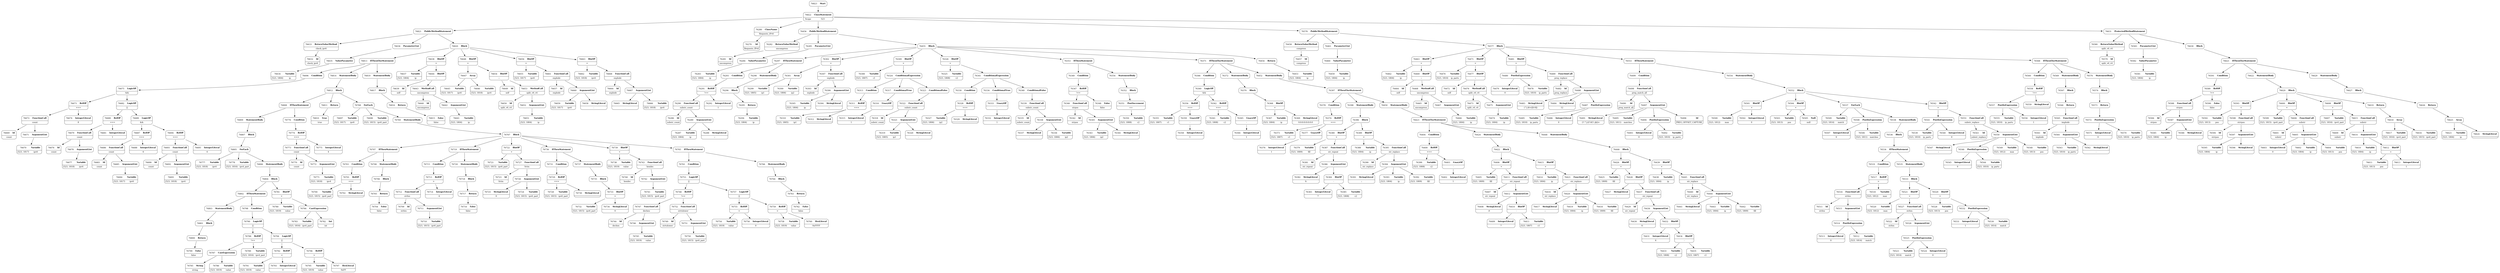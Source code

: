 digraph ast {
node [shape=none];
76801 [label=<<TABLE border='1' cellspacing='0' cellpadding='10' style='rounded' ><TR><TD border='0'>76801</TD><TD border='0'><B>Block</B></TD></TR></TABLE>>];
76801 -> 76800 [weight=2];
76800 [label=<<TABLE border='1' cellspacing='0' cellpadding='10' style='rounded' ><TR><TD border='0'>76800</TD><TD border='0'><B>Return</B></TD></TR></TABLE>>];
76800 -> 76799 [weight=2];
76803 [label=<<TABLE border='1' cellspacing='0' cellpadding='10' style='rounded' ><TR><TD border='0'>76803</TD><TD border='0'><B>StatementBody</B></TD></TR></TABLE>>];
76803 -> 76801 [weight=2];
76802 [label=<<TABLE border='1' cellspacing='0' cellpadding='10' style='rounded' ><TR><TD border='0'>76802</TD><TD border='0'><B>IfThenStatement</B></TD></TR></TABLE>>];
76802 -> 76798 [weight=2];
76802 -> 76803 [weight=2];
76805 [label=<<TABLE border='1' cellspacing='0' cellpadding='10' style='rounded' ><TR><TD border='0'>76805</TD><TD border='0'><B>ForEach</B></TD></TR></TABLE>>];
76805 -> 76777 [weight=2];
76805 -> 76778 [weight=2];
76805 -> 76806 [weight=2];
76804 [label=<<TABLE border='1' cellspacing='0' cellpadding='10' style='rounded' ><TR><TD border='0'>76804</TD><TD border='0'><B>Block</B></TD></TR></TABLE>>];
76804 -> 76781 [weight=2];
76804 -> 76802 [weight=2];
76807 [label=<<TABLE border='1' cellspacing='0' cellpadding='10' style='rounded' ><TR><TD border='0'>76807</TD><TD border='0'><B>Block</B></TD></TR></TABLE>>];
76807 -> 76805 [weight=2];
76806 [label=<<TABLE border='1' cellspacing='0' cellpadding='10' style='rounded' ><TR><TD border='0'>76806</TD><TD border='0'><B>StatementBody</B></TD></TR></TABLE>>];
76806 -> 76804 [weight=2];
76809 [label=<<TABLE border='1' cellspacing='0' cellpadding='10' style='rounded' ><TR><TD border='0'>76809</TD><TD border='0'><B>StatementBody</B></TD></TR></TABLE>>];
76809 -> 76807 [weight=2];
76808 [label=<<TABLE border='1' cellspacing='0' cellpadding='10' style='rounded' ><TR><TD border='0'>76808</TD><TD border='0'><B>IfThenStatement</B></TD></TR></TABLE>>];
76808 -> 76776 [weight=2];
76808 -> 76809 [weight=2];
76811 [label=<<TABLE border='1' cellspacing='0' cellpadding='10' style='rounded' ><TR><TD border='0'>76811</TD><TD border='0'><B>Return</B></TD></TR></TABLE>>];
76811 -> 76810 [weight=2];
76810 [label=<<TABLE border='1' cellspacing='0' cellpadding='10' style='rounded' ><TR><TD border='0'>76810</TD><TD border='0'><B>True</B></TD></TR><HR/><TR><TD border='0' cellpadding='5' colspan='2'>true</TD></TR></TABLE>>];
76813 [label=<<TABLE border='1' cellspacing='0' cellpadding='10' style='rounded' ><TR><TD border='0'>76813</TD><TD border='0'><B>IfThenElseStatement</B></TD></TR></TABLE>>];
76813 -> 76696 [weight=2];
76813 -> 76814 [weight=2];
76813 -> 76819 [weight=2];
76812 [label=<<TABLE border='1' cellspacing='0' cellpadding='10' style='rounded' ><TR><TD border='0'>76812</TD><TD border='0'><B>Block</B></TD></TR></TABLE>>];
76812 -> 76768 [weight=2];
76812 -> 76808 [weight=2];
76812 -> 76811 [weight=2];
76815 [label=<<TABLE border='1' cellspacing='0' cellpadding='10' style='rounded' ><TR><TD border='0'>76815</TD><TD border='0'><B>False</B></TD></TR><HR/><TR><TD border='0' cellpadding='5' colspan='2'>false</TD></TR></TABLE>>];
76814 [label=<<TABLE border='1' cellspacing='0' cellpadding='10' style='rounded' ><TR><TD border='0'>76814</TD><TD border='0'><B>StatementBody</B></TD></TR></TABLE>>];
76814 -> 76812 [weight=2];
76817 [label=<<TABLE border='1' cellspacing='0' cellpadding='10' style='rounded' ><TR><TD border='0'>76817</TD><TD border='0'><B>Block</B></TD></TR></TABLE>>];
76817 -> 76816 [weight=2];
76816 [label=<<TABLE border='1' cellspacing='0' cellpadding='10' style='rounded' ><TR><TD border='0'>76816</TD><TD border='0'><B>Return</B></TD></TR></TABLE>>];
76816 -> 76815 [weight=2];
76819 [label=<<TABLE border='1' cellspacing='0' cellpadding='10' style='rounded' ><TR><TD border='0'>76819</TD><TD border='0'><B>StatementBody</B></TD></TR></TABLE>>];
76819 -> 76817 [weight=2];
76821 [label=<<TABLE border='1' cellspacing='0' cellpadding='10' style='rounded' ><TR><TD border='0'>76821</TD><TD border='0'><B>PublicMethodStatement</B></TD></TR></TABLE>>];
76821 -> 76633 [weight=2];
76821 -> 76636 [weight=2];
76821 -> 76820 [weight=2];
76820 [label=<<TABLE border='1' cellspacing='0' cellpadding='10' style='rounded' ><TR><TD border='0'>76820</TD><TD border='0'><B>Block</B></TD></TR></TABLE>>];
76820 -> 76638 [weight=2];
76820 -> 76648 [weight=2];
76820 -> 76656 [weight=2];
76820 -> 76663 [weight=2];
76820 -> 76813 [weight=2];
76823 [label=<<TABLE border='1' cellspacing='0' cellpadding='10' style='rounded' ><TR><TD border='0'>76823</TD><TD border='0'><B>Start</B></TD></TR></TABLE>>];
76823 -> 76822 [weight=2];
76822 [label=<<TABLE border='1' cellspacing='0' cellpadding='10' style='rounded' ><TR><TD border='0'>76822</TD><TD border='0'><B>ClassStatement</B></TD></TR><HR/><TR><TD border='0' cellpadding='5'>Scope</TD><TD border='0' cellpadding='5'>523</TD></TR></TABLE>>];
76822 -> 76280 [weight=2];
76822 -> 76456 [weight=2];
76822 -> 76578 [weight=2];
76822 -> 76631 [weight=2];
76822 -> 76821 [weight=2];
76279 [label=<<TABLE border='1' cellspacing='0' cellpadding='10' style='rounded' ><TR><TD border='0'>76279</TD><TD border='0'><B>Id</B></TD></TR><HR/><TR><TD border='0' cellpadding='5' colspan='2'>Requests_IPv6</TD></TR></TABLE>>];
76281 [label=<<TABLE border='1' cellspacing='0' cellpadding='10' style='rounded' ><TR><TD border='0'>76281</TD><TD border='0'><B>Id</B></TD></TR><HR/><TR><TD border='0' cellpadding='5' colspan='2'>uncompress</TD></TR></TABLE>>];
76280 [label=<<TABLE border='1' cellspacing='0' cellpadding='10' style='rounded' ><TR><TD border='0'>76280</TD><TD border='0'><B>ClassName</B></TD></TR><HR/><TR><TD border='0' cellpadding='5' colspan='2'>Requests_IPv6</TD></TR></TABLE>>];
76280 -> 76279 [weight=2];
76283 [label=<<TABLE border='1' cellspacing='0' cellpadding='10' style='rounded' ><TR><TD border='0'>76283</TD><TD border='0'><B>Variable</B></TD></TR><HR/><TR><TD border='0' cellpadding='5'>(523, 1804)</TD><TD border='0' cellpadding='5'>ip</TD></TR></TABLE>>];
76282 [label=<<TABLE border='1' cellspacing='0' cellpadding='10' style='rounded' ><TR><TD border='0'>76282</TD><TD border='0'><B>ReturnValueMethod</B></TD></TR><HR/><TR><TD border='0' cellpadding='5' colspan='2'>uncompress</TD></TR></TABLE>>];
76282 -> 76281 [weight=2];
76285 [label=<<TABLE border='1' cellspacing='0' cellpadding='10' style='rounded' ><TR><TD border='0'>76285</TD><TD border='0'><B>ParameterList</B></TD></TR></TABLE>>];
76285 -> 76284 [weight=2];
76284 [label=<<TABLE border='1' cellspacing='0' cellpadding='10' style='rounded' ><TR><TD border='0'>76284</TD><TD border='0'><B>ValueParameter</B></TD></TR></TABLE>>];
76284 -> 76283 [weight=2];
76287 [label=<<TABLE border='1' cellspacing='0' cellpadding='10' style='rounded' ><TR><TD border='0'>76287</TD><TD border='0'><B>Variable</B></TD></TR><HR/><TR><TD border='0' cellpadding='5'>(523, 1804)</TD><TD border='0' cellpadding='5'>ip</TD></TR></TABLE>>];
76286 [label=<<TABLE border='1' cellspacing='0' cellpadding='10' style='rounded' ><TR><TD border='0'>76286</TD><TD border='0'><B>Id</B></TD></TR><HR/><TR><TD border='0' cellpadding='5' colspan='2'>substr_count</TD></TR></TABLE>>];
76289 [label=<<TABLE border='1' cellspacing='0' cellpadding='10' style='rounded' ><TR><TD border='0'>76289</TD><TD border='0'><B>ArgumentList</B></TD></TR></TABLE>>];
76289 -> 76287 [weight=2];
76289 -> 76288 [weight=2];
76288 [label=<<TABLE border='1' cellspacing='0' cellpadding='10' style='rounded' ><TR><TD border='0'>76288</TD><TD border='0'><B>StringLiteral</B></TD></TR><HR/><TR><TD border='0' cellpadding='5' colspan='2'>::</TD></TR></TABLE>>];
76291 [label=<<TABLE border='1' cellspacing='0' cellpadding='10' style='rounded' ><TR><TD border='0'>76291</TD><TD border='0'><B>RelOP</B></TD></TR><HR/><TR><TD border='0' cellpadding='5' colspan='2'>!==</TD></TR></TABLE>>];
76291 -> 76290 [weight=2];
76291 -> 76292 [weight=2];
76290 [label=<<TABLE border='1' cellspacing='0' cellpadding='10' style='rounded' ><TR><TD border='0'>76290</TD><TD border='0'><B>FunctionCall</B></TD></TR><HR/><TR><TD border='0' cellpadding='5' colspan='2'>substr_count</TD></TR></TABLE>>];
76290 -> 76286 [weight=2];
76290 -> 76289 [weight=2];
76293 [label=<<TABLE border='1' cellspacing='0' cellpadding='10' style='rounded' ><TR><TD border='0'>76293</TD><TD border='0'><B>Condition</B></TD></TR></TABLE>>];
76293 -> 76291 [weight=2];
76292 [label=<<TABLE border='1' cellspacing='0' cellpadding='10' style='rounded' ><TR><TD border='0'>76292</TD><TD border='0'><B>IntegerLiteral</B></TD></TR><HR/><TR><TD border='0' cellpadding='5' colspan='2'>1</TD></TR></TABLE>>];
76295 [label=<<TABLE border='1' cellspacing='0' cellpadding='10' style='rounded' ><TR><TD border='0'>76295</TD><TD border='0'><B>Return</B></TD></TR></TABLE>>];
76295 -> 76294 [weight=2];
76294 [label=<<TABLE border='1' cellspacing='0' cellpadding='10' style='rounded' ><TR><TD border='0'>76294</TD><TD border='0'><B>Variable</B></TD></TR><HR/><TR><TD border='0' cellpadding='5'>(523, 1804)</TD><TD border='0' cellpadding='5'>ip</TD></TR></TABLE>>];
76297 [label=<<TABLE border='1' cellspacing='0' cellpadding='10' style='rounded' ><TR><TD border='0'>76297</TD><TD border='0'><B>IfThenStatement</B></TD></TR></TABLE>>];
76297 -> 76293 [weight=2];
76297 -> 76298 [weight=2];
76296 [label=<<TABLE border='1' cellspacing='0' cellpadding='10' style='rounded' ><TR><TD border='0'>76296</TD><TD border='0'><B>Block</B></TD></TR></TABLE>>];
76296 -> 76295 [weight=2];
76299 [label=<<TABLE border='1' cellspacing='0' cellpadding='10' style='rounded' ><TR><TD border='0'>76299</TD><TD border='0'><B>Variable</B></TD></TR><HR/><TR><TD border='0' cellpadding='5'>(523, 1805)</TD><TD border='0' cellpadding='5'>ip1</TD></TR></TABLE>>];
76298 [label=<<TABLE border='1' cellspacing='0' cellpadding='10' style='rounded' ><TR><TD border='0'>76298</TD><TD border='0'><B>StatementBody</B></TD></TR></TABLE>>];
76298 -> 76296 [weight=2];
76301 [label=<<TABLE border='1' cellspacing='0' cellpadding='10' style='rounded' ><TR><TD border='0'>76301</TD><TD border='0'><B>Array</B></TD></TR></TABLE>>];
76301 -> 76299 [weight=2];
76301 -> 76300 [weight=2];
76300 [label=<<TABLE border='1' cellspacing='0' cellpadding='10' style='rounded' ><TR><TD border='0'>76300</TD><TD border='0'><B>Variable</B></TD></TR><HR/><TR><TD border='0' cellpadding='5'>(523, 1806)</TD><TD border='0' cellpadding='5'>ip2</TD></TR></TABLE>>];
76303 [label=<<TABLE border='1' cellspacing='0' cellpadding='10' style='rounded' ><TR><TD border='0'>76303</TD><TD border='0'><B>Id</B></TD></TR><HR/><TR><TD border='0' cellpadding='5' colspan='2'>explode</TD></TR></TABLE>>];
76302 [label=<<TABLE border='1' cellspacing='0' cellpadding='10' style='rounded' ><TR><TD border='0'>76302</TD><TD border='0'><B>BinOP</B></TD></TR><HR/><TR><TD border='0' cellpadding='5' colspan='2'>=</TD></TR></TABLE>>];
76302 -> 76301 [weight=2];
76302 -> 76307 [weight=2];
76305 [label=<<TABLE border='1' cellspacing='0' cellpadding='10' style='rounded' ><TR><TD border='0'>76305</TD><TD border='0'><B>Variable</B></TD></TR><HR/><TR><TD border='0' cellpadding='5'>(523, 1804)</TD><TD border='0' cellpadding='5'>ip</TD></TR></TABLE>>];
76304 [label=<<TABLE border='1' cellspacing='0' cellpadding='10' style='rounded' ><TR><TD border='0'>76304</TD><TD border='0'><B>StringLiteral</B></TD></TR><HR/><TR><TD border='0' cellpadding='5' colspan='2'>::</TD></TR></TABLE>>];
76307 [label=<<TABLE border='1' cellspacing='0' cellpadding='10' style='rounded' ><TR><TD border='0'>76307</TD><TD border='0'><B>FunctionCall</B></TD></TR><HR/><TR><TD border='0' cellpadding='5' colspan='2'>explode</TD></TR></TABLE>>];
76307 -> 76303 [weight=2];
76307 -> 76306 [weight=2];
76306 [label=<<TABLE border='1' cellspacing='0' cellpadding='10' style='rounded' ><TR><TD border='0'>76306</TD><TD border='0'><B>ArgumentList</B></TD></TR></TABLE>>];
76306 -> 76304 [weight=2];
76306 -> 76305 [weight=2];
76309 [label=<<TABLE border='1' cellspacing='0' cellpadding='10' style='rounded' ><TR><TD border='0'>76309</TD><TD border='0'><B>BinOP</B></TD></TR><HR/><TR><TD border='0' cellpadding='5' colspan='2'>=</TD></TR></TABLE>>];
76309 -> 76308 [weight=2];
76309 -> 76324 [weight=2];
76308 [label=<<TABLE border='1' cellspacing='0' cellpadding='10' style='rounded' ><TR><TD border='0'>76308</TD><TD border='0'><B>Variable</B></TD></TR><HR/><TR><TD border='0' cellpadding='5'>(523, 1807)</TD><TD border='0' cellpadding='5'>c1</TD></TR></TABLE>>];
76311 [label=<<TABLE border='1' cellspacing='0' cellpadding='10' style='rounded' ><TR><TD border='0'>76311</TD><TD border='0'><B>RelOP</B></TD></TR><HR/><TR><TD border='0' cellpadding='5' colspan='2'>===</TD></TR></TABLE>>];
76311 -> 76310 [weight=2];
76311 -> 76312 [weight=2];
76310 [label=<<TABLE border='1' cellspacing='0' cellpadding='10' style='rounded' ><TR><TD border='0'>76310</TD><TD border='0'><B>Variable</B></TD></TR><HR/><TR><TD border='0' cellpadding='5'>(523, 1805)</TD><TD border='0' cellpadding='5'>ip1</TD></TR></TABLE>>];
76313 [label=<<TABLE border='1' cellspacing='0' cellpadding='10' style='rounded' ><TR><TD border='0'>76313</TD><TD border='0'><B>Condition</B></TD></TR></TABLE>>];
76313 -> 76311 [weight=2];
76312 [label=<<TABLE border='1' cellspacing='0' cellpadding='10' style='rounded' ><TR><TD border='0'>76312</TD><TD border='0'><B>StringLiteral</B></TD></TR><HR/><TR><TD border='0' cellpadding='5' colspan='2'></TD></TR></TABLE>>];
76315 [label=<<TABLE border='1' cellspacing='0' cellpadding='10' style='rounded' ><TR><TD border='0'>76315</TD><TD border='0'><B>IntegerLiteral</B></TD></TR><HR/><TR><TD border='0' cellpadding='5' colspan='2'>1</TD></TR></TABLE>>];
76317 [label=<<TABLE border='1' cellspacing='0' cellpadding='10' style='rounded' ><TR><TD border='0'>76317</TD><TD border='0'><B>ConditionalTrue</B></TD></TR></TABLE>>];
76317 -> 76316 [weight=2];
76316 [label=<<TABLE border='1' cellspacing='0' cellpadding='10' style='rounded' ><TR><TD border='0'>76316</TD><TD border='0'><B>UnaryOP</B></TD></TR><HR/><TR><TD border='0' cellpadding='5' colspan='2'>-</TD></TR></TABLE>>];
76316 -> 76315 [weight=2];
76319 [label=<<TABLE border='1' cellspacing='0' cellpadding='10' style='rounded' ><TR><TD border='0'>76319</TD><TD border='0'><B>Variable</B></TD></TR><HR/><TR><TD border='0' cellpadding='5'>(523, 1805)</TD><TD border='0' cellpadding='5'>ip1</TD></TR></TABLE>>];
76318 [label=<<TABLE border='1' cellspacing='0' cellpadding='10' style='rounded' ><TR><TD border='0'>76318</TD><TD border='0'><B>Id</B></TD></TR><HR/><TR><TD border='0' cellpadding='5' colspan='2'>substr_count</TD></TR></TABLE>>];
76321 [label=<<TABLE border='1' cellspacing='0' cellpadding='10' style='rounded' ><TR><TD border='0'>76321</TD><TD border='0'><B>ArgumentList</B></TD></TR></TABLE>>];
76321 -> 76319 [weight=2];
76321 -> 76320 [weight=2];
76320 [label=<<TABLE border='1' cellspacing='0' cellpadding='10' style='rounded' ><TR><TD border='0'>76320</TD><TD border='0'><B>StringLiteral</B></TD></TR><HR/><TR><TD border='0' cellpadding='5' colspan='2'>:</TD></TR></TABLE>>];
76323 [label=<<TABLE border='1' cellspacing='0' cellpadding='10' style='rounded' ><TR><TD border='0'>76323</TD><TD border='0'><B>ConditionalFalse</B></TD></TR></TABLE>>];
76323 -> 76322 [weight=2];
76322 [label=<<TABLE border='1' cellspacing='0' cellpadding='10' style='rounded' ><TR><TD border='0'>76322</TD><TD border='0'><B>FunctionCall</B></TD></TR><HR/><TR><TD border='0' cellpadding='5' colspan='2'>substr_count</TD></TR></TABLE>>];
76322 -> 76318 [weight=2];
76322 -> 76321 [weight=2];
76325 [label=<<TABLE border='1' cellspacing='0' cellpadding='10' style='rounded' ><TR><TD border='0'>76325</TD><TD border='0'><B>Variable</B></TD></TR><HR/><TR><TD border='0' cellpadding='5'>(523, 1808)</TD><TD border='0' cellpadding='5'>c2</TD></TR></TABLE>>];
76324 [label=<<TABLE border='1' cellspacing='0' cellpadding='10' style='rounded' ><TR><TD border='0'>76324</TD><TD border='0'><B>ConditionalExpression</B></TD></TR></TABLE>>];
76324 -> 76313 [weight=2];
76324 -> 76317 [weight=2];
76324 -> 76323 [weight=2];
76327 [label=<<TABLE border='1' cellspacing='0' cellpadding='10' style='rounded' ><TR><TD border='0'>76327</TD><TD border='0'><B>Variable</B></TD></TR><HR/><TR><TD border='0' cellpadding='5'>(523, 1806)</TD><TD border='0' cellpadding='5'>ip2</TD></TR></TABLE>>];
76326 [label=<<TABLE border='1' cellspacing='0' cellpadding='10' style='rounded' ><TR><TD border='0'>76326</TD><TD border='0'><B>BinOP</B></TD></TR><HR/><TR><TD border='0' cellpadding='5' colspan='2'>=</TD></TR></TABLE>>];
76326 -> 76325 [weight=2];
76326 -> 76341 [weight=2];
76329 [label=<<TABLE border='1' cellspacing='0' cellpadding='10' style='rounded' ><TR><TD border='0'>76329</TD><TD border='0'><B>StringLiteral</B></TD></TR><HR/><TR><TD border='0' cellpadding='5' colspan='2'></TD></TR></TABLE>>];
76328 [label=<<TABLE border='1' cellspacing='0' cellpadding='10' style='rounded' ><TR><TD border='0'>76328</TD><TD border='0'><B>RelOP</B></TD></TR><HR/><TR><TD border='0' cellpadding='5' colspan='2'>===</TD></TR></TABLE>>];
76328 -> 76327 [weight=2];
76328 -> 76329 [weight=2];
76330 [label=<<TABLE border='1' cellspacing='0' cellpadding='10' style='rounded' ><TR><TD border='0'>76330</TD><TD border='0'><B>Condition</B></TD></TR></TABLE>>];
76330 -> 76328 [weight=2];
76333 [label=<<TABLE border='1' cellspacing='0' cellpadding='10' style='rounded' ><TR><TD border='0'>76333</TD><TD border='0'><B>UnaryOP</B></TD></TR><HR/><TR><TD border='0' cellpadding='5' colspan='2'>-</TD></TR></TABLE>>];
76333 -> 76332 [weight=2];
76332 [label=<<TABLE border='1' cellspacing='0' cellpadding='10' style='rounded' ><TR><TD border='0'>76332</TD><TD border='0'><B>IntegerLiteral</B></TD></TR><HR/><TR><TD border='0' cellpadding='5' colspan='2'>1</TD></TR></TABLE>>];
76335 [label=<<TABLE border='1' cellspacing='0' cellpadding='10' style='rounded' ><TR><TD border='0'>76335</TD><TD border='0'><B>Id</B></TD></TR><HR/><TR><TD border='0' cellpadding='5' colspan='2'>substr_count</TD></TR></TABLE>>];
76334 [label=<<TABLE border='1' cellspacing='0' cellpadding='10' style='rounded' ><TR><TD border='0'>76334</TD><TD border='0'><B>ConditionalTrue</B></TD></TR></TABLE>>];
76334 -> 76333 [weight=2];
76337 [label=<<TABLE border='1' cellspacing='0' cellpadding='10' style='rounded' ><TR><TD border='0'>76337</TD><TD border='0'><B>StringLiteral</B></TD></TR><HR/><TR><TD border='0' cellpadding='5' colspan='2'>:</TD></TR></TABLE>>];
76336 [label=<<TABLE border='1' cellspacing='0' cellpadding='10' style='rounded' ><TR><TD border='0'>76336</TD><TD border='0'><B>Variable</B></TD></TR><HR/><TR><TD border='0' cellpadding='5'>(523, 1806)</TD><TD border='0' cellpadding='5'>ip2</TD></TR></TABLE>>];
76339 [label=<<TABLE border='1' cellspacing='0' cellpadding='10' style='rounded' ><TR><TD border='0'>76339</TD><TD border='0'><B>FunctionCall</B></TD></TR><HR/><TR><TD border='0' cellpadding='5' colspan='2'>substr_count</TD></TR></TABLE>>];
76339 -> 76335 [weight=2];
76339 -> 76338 [weight=2];
76338 [label=<<TABLE border='1' cellspacing='0' cellpadding='10' style='rounded' ><TR><TD border='0'>76338</TD><TD border='0'><B>ArgumentList</B></TD></TR></TABLE>>];
76338 -> 76336 [weight=2];
76338 -> 76337 [weight=2];
76341 [label=<<TABLE border='1' cellspacing='0' cellpadding='10' style='rounded' ><TR><TD border='0'>76341</TD><TD border='0'><B>ConditionalExpression</B></TD></TR></TABLE>>];
76341 -> 76330 [weight=2];
76341 -> 76334 [weight=2];
76341 -> 76340 [weight=2];
76340 [label=<<TABLE border='1' cellspacing='0' cellpadding='10' style='rounded' ><TR><TD border='0'>76340</TD><TD border='0'><B>ConditionalFalse</B></TD></TR></TABLE>>];
76340 -> 76339 [weight=2];
76343 [label=<<TABLE border='1' cellspacing='0' cellpadding='10' style='rounded' ><TR><TD border='0'>76343</TD><TD border='0'><B>Variable</B></TD></TR><HR/><TR><TD border='0' cellpadding='5'>(523, 1806)</TD><TD border='0' cellpadding='5'>ip2</TD></TR></TABLE>>];
76342 [label=<<TABLE border='1' cellspacing='0' cellpadding='10' style='rounded' ><TR><TD border='0'>76342</TD><TD border='0'><B>Id</B></TD></TR><HR/><TR><TD border='0' cellpadding='5' colspan='2'>strpos</TD></TR></TABLE>>];
76345 [label=<<TABLE border='1' cellspacing='0' cellpadding='10' style='rounded' ><TR><TD border='0'>76345</TD><TD border='0'><B>ArgumentList</B></TD></TR></TABLE>>];
76345 -> 76343 [weight=2];
76345 -> 76344 [weight=2];
76344 [label=<<TABLE border='1' cellspacing='0' cellpadding='10' style='rounded' ><TR><TD border='0'>76344</TD><TD border='0'><B>StringLiteral</B></TD></TR><HR/><TR><TD border='0' cellpadding='5' colspan='2'>.</TD></TR></TABLE>>];
76347 [label=<<TABLE border='1' cellspacing='0' cellpadding='10' style='rounded' ><TR><TD border='0'>76347</TD><TD border='0'><B>RelOP</B></TD></TR><HR/><TR><TD border='0' cellpadding='5' colspan='2'>!==</TD></TR></TABLE>>];
76347 -> 76346 [weight=2];
76347 -> 76348 [weight=2];
76346 [label=<<TABLE border='1' cellspacing='0' cellpadding='10' style='rounded' ><TR><TD border='0'>76346</TD><TD border='0'><B>FunctionCall</B></TD></TR><HR/><TR><TD border='0' cellpadding='5' colspan='2'>strpos</TD></TR></TABLE>>];
76346 -> 76342 [weight=2];
76346 -> 76345 [weight=2];
76349 [label=<<TABLE border='1' cellspacing='0' cellpadding='10' style='rounded' ><TR><TD border='0'>76349</TD><TD border='0'><B>Condition</B></TD></TR></TABLE>>];
76349 -> 76347 [weight=2];
76348 [label=<<TABLE border='1' cellspacing='0' cellpadding='10' style='rounded' ><TR><TD border='0'>76348</TD><TD border='0'><B>False</B></TD></TR><HR/><TR><TD border='0' cellpadding='5' colspan='2'>false</TD></TR></TABLE>>];
76351 [label=<<TABLE border='1' cellspacing='0' cellpadding='10' style='rounded' ><TR><TD border='0'>76351</TD><TD border='0'><B>PostIncrement</B></TD></TR><HR/><TR><TD border='0' cellpadding='5' colspan='2'>++</TD></TR></TABLE>>];
76351 -> 76350 [weight=2];
76350 [label=<<TABLE border='1' cellspacing='0' cellpadding='10' style='rounded' ><TR><TD border='0'>76350</TD><TD border='0'><B>Variable</B></TD></TR><HR/><TR><TD border='0' cellpadding='5'>(523, 1808)</TD><TD border='0' cellpadding='5'>c2</TD></TR></TABLE>>];
76353 [label=<<TABLE border='1' cellspacing='0' cellpadding='10' style='rounded' ><TR><TD border='0'>76353</TD><TD border='0'><B>IfThenStatement</B></TD></TR></TABLE>>];
76353 -> 76349 [weight=2];
76353 -> 76354 [weight=2];
76352 [label=<<TABLE border='1' cellspacing='0' cellpadding='10' style='rounded' ><TR><TD border='0'>76352</TD><TD border='0'><B>Block</B></TD></TR></TABLE>>];
76352 -> 76351 [weight=2];
76355 [label=<<TABLE border='1' cellspacing='0' cellpadding='10' style='rounded' ><TR><TD border='0'>76355</TD><TD border='0'><B>Variable</B></TD></TR><HR/><TR><TD border='0' cellpadding='5'>(523, 1807)</TD><TD border='0' cellpadding='5'>c1</TD></TR></TABLE>>];
76354 [label=<<TABLE border='1' cellspacing='0' cellpadding='10' style='rounded' ><TR><TD border='0'>76354</TD><TD border='0'><B>StatementBody</B></TD></TR></TABLE>>];
76354 -> 76352 [weight=2];
76356 [label=<<TABLE border='1' cellspacing='0' cellpadding='10' style='rounded' ><TR><TD border='0'>76356</TD><TD border='0'><B>RelOP</B></TD></TR><HR/><TR><TD border='0' cellpadding='5' colspan='2'>===</TD></TR></TABLE>>];
76356 -> 76355 [weight=2];
76356 -> 76359 [weight=2];
76359 [label=<<TABLE border='1' cellspacing='0' cellpadding='10' style='rounded' ><TR><TD border='0'>76359</TD><TD border='0'><B>UnaryOP</B></TD></TR><HR/><TR><TD border='0' cellpadding='5' colspan='2'>-</TD></TR></TABLE>>];
76359 -> 76358 [weight=2];
76358 [label=<<TABLE border='1' cellspacing='0' cellpadding='10' style='rounded' ><TR><TD border='0'>76358</TD><TD border='0'><B>IntegerLiteral</B></TD></TR><HR/><TR><TD border='0' cellpadding='5' colspan='2'>1</TD></TR></TABLE>>];
76361 [label=<<TABLE border='1' cellspacing='0' cellpadding='10' style='rounded' ><TR><TD border='0'>76361</TD><TD border='0'><B>Variable</B></TD></TR><HR/><TR><TD border='0' cellpadding='5'>(523, 1808)</TD><TD border='0' cellpadding='5'>c2</TD></TR></TABLE>>];
76360 [label=<<TABLE border='1' cellspacing='0' cellpadding='10' style='rounded' ><TR><TD border='0'>76360</TD><TD border='0'><B>LogicOP</B></TD></TR><HR/><TR><TD border='0' cellpadding='5' colspan='2'>&amp;&amp;</TD></TR></TABLE>>];
76360 -> 76356 [weight=2];
76360 -> 76362 [weight=2];
76362 [label=<<TABLE border='1' cellspacing='0' cellpadding='10' style='rounded' ><TR><TD border='0'>76362</TD><TD border='0'><B>RelOP</B></TD></TR><HR/><TR><TD border='0' cellpadding='5' colspan='2'>===</TD></TR></TABLE>>];
76362 -> 76361 [weight=2];
76362 -> 76365 [weight=2];
76365 [label=<<TABLE border='1' cellspacing='0' cellpadding='10' style='rounded' ><TR><TD border='0'>76365</TD><TD border='0'><B>UnaryOP</B></TD></TR><HR/><TR><TD border='0' cellpadding='5' colspan='2'>-</TD></TR></TABLE>>];
76365 -> 76364 [weight=2];
76364 [label=<<TABLE border='1' cellspacing='0' cellpadding='10' style='rounded' ><TR><TD border='0'>76364</TD><TD border='0'><B>IntegerLiteral</B></TD></TR><HR/><TR><TD border='0' cellpadding='5' colspan='2'>1</TD></TR></TABLE>>];
76367 [label=<<TABLE border='1' cellspacing='0' cellpadding='10' style='rounded' ><TR><TD border='0'>76367</TD><TD border='0'><B>Variable</B></TD></TR><HR/><TR><TD border='0' cellpadding='5'>(523, 1804)</TD><TD border='0' cellpadding='5'>ip</TD></TR></TABLE>>];
76366 [label=<<TABLE border='1' cellspacing='0' cellpadding='10' style='rounded' ><TR><TD border='0'>76366</TD><TD border='0'><B>Condition</B></TD></TR></TABLE>>];
76366 -> 76360 [weight=2];
76369 [label=<<TABLE border='1' cellspacing='0' cellpadding='10' style='rounded' ><TR><TD border='0'>76369</TD><TD border='0'><B>StringLiteral</B></TD></TR><HR/><TR><TD border='0' cellpadding='5' colspan='2'>0:0:0:0:0:0:0:0</TD></TR></TABLE>>];
76368 [label=<<TABLE border='1' cellspacing='0' cellpadding='10' style='rounded' ><TR><TD border='0'>76368</TD><TD border='0'><B>BinOP</B></TD></TR><HR/><TR><TD border='0' cellpadding='5' colspan='2'>=</TD></TR></TABLE>>];
76368 -> 76367 [weight=2];
76368 -> 76369 [weight=2];
76371 [label=<<TABLE border='1' cellspacing='0' cellpadding='10' style='rounded' ><TR><TD border='0'>76371</TD><TD border='0'><B>IfThenElseStatement</B></TD></TR></TABLE>>];
76371 -> 76366 [weight=2];
76371 -> 76372 [weight=2];
76371 -> 76452 [weight=2];
76370 [label=<<TABLE border='1' cellspacing='0' cellpadding='10' style='rounded' ><TR><TD border='0'>76370</TD><TD border='0'><B>Block</B></TD></TR></TABLE>>];
76370 -> 76368 [weight=2];
76373 [label=<<TABLE border='1' cellspacing='0' cellpadding='10' style='rounded' ><TR><TD border='0'>76373</TD><TD border='0'><B>Variable</B></TD></TR><HR/><TR><TD border='0' cellpadding='5'>(523, 1807)</TD><TD border='0' cellpadding='5'>c1</TD></TR></TABLE>>];
76372 [label=<<TABLE border='1' cellspacing='0' cellpadding='10' style='rounded' ><TR><TD border='0'>76372</TD><TD border='0'><B>StatementBody</B></TD></TR></TABLE>>];
76372 -> 76370 [weight=2];
76374 [label=<<TABLE border='1' cellspacing='0' cellpadding='10' style='rounded' ><TR><TD border='0'>76374</TD><TD border='0'><B>RelOP</B></TD></TR><HR/><TR><TD border='0' cellpadding='5' colspan='2'>===</TD></TR></TABLE>>];
76374 -> 76373 [weight=2];
76374 -> 76377 [weight=2];
76377 [label=<<TABLE border='1' cellspacing='0' cellpadding='10' style='rounded' ><TR><TD border='0'>76377</TD><TD border='0'><B>UnaryOP</B></TD></TR><HR/><TR><TD border='0' cellpadding='5' colspan='2'>-</TD></TR></TABLE>>];
76377 -> 76376 [weight=2];
76376 [label=<<TABLE border='1' cellspacing='0' cellpadding='10' style='rounded' ><TR><TD border='0'>76376</TD><TD border='0'><B>IntegerLiteral</B></TD></TR><HR/><TR><TD border='0' cellpadding='5' colspan='2'>1</TD></TR></TABLE>>];
76379 [label=<<TABLE border='1' cellspacing='0' cellpadding='10' style='rounded' ><TR><TD border='0'>76379</TD><TD border='0'><B>Variable</B></TD></TR><HR/><TR><TD border='0' cellpadding='5'>(523, 1809)</TD><TD border='0' cellpadding='5'>fill</TD></TR></TABLE>>];
76378 [label=<<TABLE border='1' cellspacing='0' cellpadding='10' style='rounded' ><TR><TD border='0'>76378</TD><TD border='0'><B>Condition</B></TD></TR></TABLE>>];
76378 -> 76374 [weight=2];
76381 [label=<<TABLE border='1' cellspacing='0' cellpadding='10' style='rounded' ><TR><TD border='0'>76381</TD><TD border='0'><B>Id</B></TD></TR><HR/><TR><TD border='0' cellpadding='5' colspan='2'>str_repeat</TD></TR></TABLE>>];
76380 [label=<<TABLE border='1' cellspacing='0' cellpadding='10' style='rounded' ><TR><TD border='0'>76380</TD><TD border='0'><B>BinOP</B></TD></TR><HR/><TR><TD border='0' cellpadding='5' colspan='2'>=</TD></TR></TABLE>>];
76380 -> 76379 [weight=2];
76380 -> 76387 [weight=2];
76383 [label=<<TABLE border='1' cellspacing='0' cellpadding='10' style='rounded' ><TR><TD border='0'>76383</TD><TD border='0'><B>IntegerLiteral</B></TD></TR><HR/><TR><TD border='0' cellpadding='5' colspan='2'>7</TD></TR></TABLE>>];
76382 [label=<<TABLE border='1' cellspacing='0' cellpadding='10' style='rounded' ><TR><TD border='0'>76382</TD><TD border='0'><B>StringLiteral</B></TD></TR><HR/><TR><TD border='0' cellpadding='5' colspan='2'>0:</TD></TR></TABLE>>];
76385 [label=<<TABLE border='1' cellspacing='0' cellpadding='10' style='rounded' ><TR><TD border='0'>76385</TD><TD border='0'><B>Variable</B></TD></TR><HR/><TR><TD border='0' cellpadding='5'>(523, 1808)</TD><TD border='0' cellpadding='5'>c2</TD></TR></TABLE>>];
76384 [label=<<TABLE border='1' cellspacing='0' cellpadding='10' style='rounded' ><TR><TD border='0'>76384</TD><TD border='0'><B>BinOP</B></TD></TR><HR/><TR><TD border='0' cellpadding='5' colspan='2'>-</TD></TR></TABLE>>];
76384 -> 76383 [weight=2];
76384 -> 76385 [weight=2];
76387 [label=<<TABLE border='1' cellspacing='0' cellpadding='10' style='rounded' ><TR><TD border='0'>76387</TD><TD border='0'><B>FunctionCall</B></TD></TR><HR/><TR><TD border='0' cellpadding='5' colspan='2'>str_repeat</TD></TR></TABLE>>];
76387 -> 76381 [weight=2];
76387 -> 76386 [weight=2];
76386 [label=<<TABLE border='1' cellspacing='0' cellpadding='10' style='rounded' ><TR><TD border='0'>76386</TD><TD border='0'><B>ArgumentList</B></TD></TR></TABLE>>];
76386 -> 76382 [weight=2];
76386 -> 76384 [weight=2];
76389 [label=<<TABLE border='1' cellspacing='0' cellpadding='10' style='rounded' ><TR><TD border='0'>76389</TD><TD border='0'><B>BinOP</B></TD></TR><HR/><TR><TD border='0' cellpadding='5' colspan='2'>=</TD></TR></TABLE>>];
76389 -> 76388 [weight=2];
76389 -> 76395 [weight=2];
76388 [label=<<TABLE border='1' cellspacing='0' cellpadding='10' style='rounded' ><TR><TD border='0'>76388</TD><TD border='0'><B>Variable</B></TD></TR><HR/><TR><TD border='0' cellpadding='5'>(523, 1804)</TD><TD border='0' cellpadding='5'>ip</TD></TR></TABLE>>];
76391 [label=<<TABLE border='1' cellspacing='0' cellpadding='10' style='rounded' ><TR><TD border='0'>76391</TD><TD border='0'><B>StringLiteral</B></TD></TR><HR/><TR><TD border='0' cellpadding='5' colspan='2'>::</TD></TR></TABLE>>];
76390 [label=<<TABLE border='1' cellspacing='0' cellpadding='10' style='rounded' ><TR><TD border='0'>76390</TD><TD border='0'><B>Id</B></TD></TR><HR/><TR><TD border='0' cellpadding='5' colspan='2'>str_replace</TD></TR></TABLE>>];
76393 [label=<<TABLE border='1' cellspacing='0' cellpadding='10' style='rounded' ><TR><TD border='0'>76393</TD><TD border='0'><B>Variable</B></TD></TR><HR/><TR><TD border='0' cellpadding='5'>(523, 1804)</TD><TD border='0' cellpadding='5'>ip</TD></TR></TABLE>>];
76392 [label=<<TABLE border='1' cellspacing='0' cellpadding='10' style='rounded' ><TR><TD border='0'>76392</TD><TD border='0'><B>Variable</B></TD></TR><HR/><TR><TD border='0' cellpadding='5'>(523, 1809)</TD><TD border='0' cellpadding='5'>fill</TD></TR></TABLE>>];
76395 [label=<<TABLE border='1' cellspacing='0' cellpadding='10' style='rounded' ><TR><TD border='0'>76395</TD><TD border='0'><B>FunctionCall</B></TD></TR><HR/><TR><TD border='0' cellpadding='5' colspan='2'>str_replace</TD></TR></TABLE>>];
76395 -> 76390 [weight=2];
76395 -> 76394 [weight=2];
76394 [label=<<TABLE border='1' cellspacing='0' cellpadding='10' style='rounded' ><TR><TD border='0'>76394</TD><TD border='0'><B>ArgumentList</B></TD></TR></TABLE>>];
76394 -> 76391 [weight=2];
76394 -> 76392 [weight=2];
76394 -> 76393 [weight=2];
76397 [label=<<TABLE border='1' cellspacing='0' cellpadding='10' style='rounded' ><TR><TD border='0'>76397</TD><TD border='0'><B>IfThenElseStatement</B></TD></TR></TABLE>>];
76397 -> 76378 [weight=2];
76397 -> 76398 [weight=2];
76397 -> 76450 [weight=2];
76396 [label=<<TABLE border='1' cellspacing='0' cellpadding='10' style='rounded' ><TR><TD border='0'>76396</TD><TD border='0'><B>Block</B></TD></TR></TABLE>>];
76396 -> 76380 [weight=2];
76396 -> 76389 [weight=2];
76399 [label=<<TABLE border='1' cellspacing='0' cellpadding='10' style='rounded' ><TR><TD border='0'>76399</TD><TD border='0'><B>Variable</B></TD></TR><HR/><TR><TD border='0' cellpadding='5'>(523, 1808)</TD><TD border='0' cellpadding='5'>c2</TD></TR></TABLE>>];
76398 [label=<<TABLE border='1' cellspacing='0' cellpadding='10' style='rounded' ><TR><TD border='0'>76398</TD><TD border='0'><B>StatementBody</B></TD></TR></TABLE>>];
76398 -> 76396 [weight=2];
76400 [label=<<TABLE border='1' cellspacing='0' cellpadding='10' style='rounded' ><TR><TD border='0'>76400</TD><TD border='0'><B>RelOP</B></TD></TR><HR/><TR><TD border='0' cellpadding='5' colspan='2'>===</TD></TR></TABLE>>];
76400 -> 76399 [weight=2];
76400 -> 76403 [weight=2];
76403 [label=<<TABLE border='1' cellspacing='0' cellpadding='10' style='rounded' ><TR><TD border='0'>76403</TD><TD border='0'><B>UnaryOP</B></TD></TR><HR/><TR><TD border='0' cellpadding='5' colspan='2'>-</TD></TR></TABLE>>];
76403 -> 76402 [weight=2];
76402 [label=<<TABLE border='1' cellspacing='0' cellpadding='10' style='rounded' ><TR><TD border='0'>76402</TD><TD border='0'><B>IntegerLiteral</B></TD></TR><HR/><TR><TD border='0' cellpadding='5' colspan='2'>1</TD></TR></TABLE>>];
76405 [label=<<TABLE border='1' cellspacing='0' cellpadding='10' style='rounded' ><TR><TD border='0'>76405</TD><TD border='0'><B>Variable</B></TD></TR><HR/><TR><TD border='0' cellpadding='5'>(523, 1809)</TD><TD border='0' cellpadding='5'>fill</TD></TR></TABLE>>];
76404 [label=<<TABLE border='1' cellspacing='0' cellpadding='10' style='rounded' ><TR><TD border='0'>76404</TD><TD border='0'><B>Condition</B></TD></TR></TABLE>>];
76404 -> 76400 [weight=2];
76407 [label=<<TABLE border='1' cellspacing='0' cellpadding='10' style='rounded' ><TR><TD border='0'>76407</TD><TD border='0'><B>Id</B></TD></TR><HR/><TR><TD border='0' cellpadding='5' colspan='2'>str_repeat</TD></TR></TABLE>>];
76406 [label=<<TABLE border='1' cellspacing='0' cellpadding='10' style='rounded' ><TR><TD border='0'>76406</TD><TD border='0'><B>BinOP</B></TD></TR><HR/><TR><TD border='0' cellpadding='5' colspan='2'>=</TD></TR></TABLE>>];
76406 -> 76405 [weight=2];
76406 -> 76413 [weight=2];
76409 [label=<<TABLE border='1' cellspacing='0' cellpadding='10' style='rounded' ><TR><TD border='0'>76409</TD><TD border='0'><B>IntegerLiteral</B></TD></TR><HR/><TR><TD border='0' cellpadding='5' colspan='2'>7</TD></TR></TABLE>>];
76408 [label=<<TABLE border='1' cellspacing='0' cellpadding='10' style='rounded' ><TR><TD border='0'>76408</TD><TD border='0'><B>StringLiteral</B></TD></TR><HR/><TR><TD border='0' cellpadding='5' colspan='2'>:0</TD></TR></TABLE>>];
76411 [label=<<TABLE border='1' cellspacing='0' cellpadding='10' style='rounded' ><TR><TD border='0'>76411</TD><TD border='0'><B>Variable</B></TD></TR><HR/><TR><TD border='0' cellpadding='5'>(523, 1807)</TD><TD border='0' cellpadding='5'>c1</TD></TR></TABLE>>];
76410 [label=<<TABLE border='1' cellspacing='0' cellpadding='10' style='rounded' ><TR><TD border='0'>76410</TD><TD border='0'><B>BinOP</B></TD></TR><HR/><TR><TD border='0' cellpadding='5' colspan='2'>-</TD></TR></TABLE>>];
76410 -> 76409 [weight=2];
76410 -> 76411 [weight=2];
76413 [label=<<TABLE border='1' cellspacing='0' cellpadding='10' style='rounded' ><TR><TD border='0'>76413</TD><TD border='0'><B>FunctionCall</B></TD></TR><HR/><TR><TD border='0' cellpadding='5' colspan='2'>str_repeat</TD></TR></TABLE>>];
76413 -> 76407 [weight=2];
76413 -> 76412 [weight=2];
76412 [label=<<TABLE border='1' cellspacing='0' cellpadding='10' style='rounded' ><TR><TD border='0'>76412</TD><TD border='0'><B>ArgumentList</B></TD></TR></TABLE>>];
76412 -> 76408 [weight=2];
76412 -> 76410 [weight=2];
76415 [label=<<TABLE border='1' cellspacing='0' cellpadding='10' style='rounded' ><TR><TD border='0'>76415</TD><TD border='0'><B>BinOP</B></TD></TR><HR/><TR><TD border='0' cellpadding='5' colspan='2'>=</TD></TR></TABLE>>];
76415 -> 76414 [weight=2];
76415 -> 76421 [weight=2];
76414 [label=<<TABLE border='1' cellspacing='0' cellpadding='10' style='rounded' ><TR><TD border='0'>76414</TD><TD border='0'><B>Variable</B></TD></TR><HR/><TR><TD border='0' cellpadding='5'>(523, 1804)</TD><TD border='0' cellpadding='5'>ip</TD></TR></TABLE>>];
76417 [label=<<TABLE border='1' cellspacing='0' cellpadding='10' style='rounded' ><TR><TD border='0'>76417</TD><TD border='0'><B>StringLiteral</B></TD></TR><HR/><TR><TD border='0' cellpadding='5' colspan='2'>::</TD></TR></TABLE>>];
76416 [label=<<TABLE border='1' cellspacing='0' cellpadding='10' style='rounded' ><TR><TD border='0'>76416</TD><TD border='0'><B>Id</B></TD></TR><HR/><TR><TD border='0' cellpadding='5' colspan='2'>str_replace</TD></TR></TABLE>>];
76419 [label=<<TABLE border='1' cellspacing='0' cellpadding='10' style='rounded' ><TR><TD border='0'>76419</TD><TD border='0'><B>Variable</B></TD></TR><HR/><TR><TD border='0' cellpadding='5'>(523, 1804)</TD><TD border='0' cellpadding='5'>ip</TD></TR></TABLE>>];
76418 [label=<<TABLE border='1' cellspacing='0' cellpadding='10' style='rounded' ><TR><TD border='0'>76418</TD><TD border='0'><B>Variable</B></TD></TR><HR/><TR><TD border='0' cellpadding='5'>(523, 1809)</TD><TD border='0' cellpadding='5'>fill</TD></TR></TABLE>>];
76421 [label=<<TABLE border='1' cellspacing='0' cellpadding='10' style='rounded' ><TR><TD border='0'>76421</TD><TD border='0'><B>FunctionCall</B></TD></TR><HR/><TR><TD border='0' cellpadding='5' colspan='2'>str_replace</TD></TR></TABLE>>];
76421 -> 76416 [weight=2];
76421 -> 76420 [weight=2];
76420 [label=<<TABLE border='1' cellspacing='0' cellpadding='10' style='rounded' ><TR><TD border='0'>76420</TD><TD border='0'><B>ArgumentList</B></TD></TR></TABLE>>];
76420 -> 76417 [weight=2];
76420 -> 76418 [weight=2];
76420 -> 76419 [weight=2];
76423 [label=<<TABLE border='1' cellspacing='0' cellpadding='10' style='rounded' ><TR><TD border='0'>76423</TD><TD border='0'><B>IfThenElseStatement</B></TD></TR></TABLE>>];
76423 -> 76404 [weight=2];
76423 -> 76424 [weight=2];
76423 -> 76448 [weight=2];
76422 [label=<<TABLE border='1' cellspacing='0' cellpadding='10' style='rounded' ><TR><TD border='0'>76422</TD><TD border='0'><B>Block</B></TD></TR></TABLE>>];
76422 -> 76406 [weight=2];
76422 -> 76415 [weight=2];
76425 [label=<<TABLE border='1' cellspacing='0' cellpadding='10' style='rounded' ><TR><TD border='0'>76425</TD><TD border='0'><B>Variable</B></TD></TR><HR/><TR><TD border='0' cellpadding='5'>(523, 1809)</TD><TD border='0' cellpadding='5'>fill</TD></TR></TABLE>>];
76424 [label=<<TABLE border='1' cellspacing='0' cellpadding='10' style='rounded' ><TR><TD border='0'>76424</TD><TD border='0'><B>StatementBody</B></TD></TR></TABLE>>];
76424 -> 76422 [weight=2];
76427 [label=<<TABLE border='1' cellspacing='0' cellpadding='10' style='rounded' ><TR><TD border='0'>76427</TD><TD border='0'><B>StringLiteral</B></TD></TR><HR/><TR><TD border='0' cellpadding='5' colspan='2'>:</TD></TR></TABLE>>];
76426 [label=<<TABLE border='1' cellspacing='0' cellpadding='10' style='rounded' ><TR><TD border='0'>76426</TD><TD border='0'><B>BinOP</B></TD></TR><HR/><TR><TD border='0' cellpadding='5' colspan='2'>=</TD></TR></TABLE>>];
76426 -> 76425 [weight=2];
76426 -> 76428 [weight=2];
76429 [label=<<TABLE border='1' cellspacing='0' cellpadding='10' style='rounded' ><TR><TD border='0'>76429</TD><TD border='0'><B>Id</B></TD></TR><HR/><TR><TD border='0' cellpadding='5' colspan='2'>str_repeat</TD></TR></TABLE>>];
76428 [label=<<TABLE border='1' cellspacing='0' cellpadding='10' style='rounded' ><TR><TD border='0'>76428</TD><TD border='0'><B>BinOP</B></TD></TR><HR/><TR><TD border='0' cellpadding='5' colspan='2'>.</TD></TR></TABLE>>];
76428 -> 76427 [weight=2];
76428 -> 76437 [weight=2];
76431 [label=<<TABLE border='1' cellspacing='0' cellpadding='10' style='rounded' ><TR><TD border='0'>76431</TD><TD border='0'><B>IntegerLiteral</B></TD></TR><HR/><TR><TD border='0' cellpadding='5' colspan='2'>6</TD></TR></TABLE>>];
76430 [label=<<TABLE border='1' cellspacing='0' cellpadding='10' style='rounded' ><TR><TD border='0'>76430</TD><TD border='0'><B>StringLiteral</B></TD></TR><HR/><TR><TD border='0' cellpadding='5' colspan='2'>0:</TD></TR></TABLE>>];
76433 [label=<<TABLE border='1' cellspacing='0' cellpadding='10' style='rounded' ><TR><TD border='0'>76433</TD><TD border='0'><B>Variable</B></TD></TR><HR/><TR><TD border='0' cellpadding='5'>(523, 1808)</TD><TD border='0' cellpadding='5'>c2</TD></TR></TABLE>>];
76432 [label=<<TABLE border='1' cellspacing='0' cellpadding='10' style='rounded' ><TR><TD border='0'>76432</TD><TD border='0'><B>BinOP</B></TD></TR><HR/><TR><TD border='0' cellpadding='5' colspan='2'>-</TD></TR></TABLE>>];
76432 -> 76431 [weight=2];
76432 -> 76434 [weight=2];
76435 [label=<<TABLE border='1' cellspacing='0' cellpadding='10' style='rounded' ><TR><TD border='0'>76435</TD><TD border='0'><B>Variable</B></TD></TR><HR/><TR><TD border='0' cellpadding='5'>(523, 1807)</TD><TD border='0' cellpadding='5'>c1</TD></TR></TABLE>>];
76434 [label=<<TABLE border='1' cellspacing='0' cellpadding='10' style='rounded' ><TR><TD border='0'>76434</TD><TD border='0'><B>BinOP</B></TD></TR><HR/><TR><TD border='0' cellpadding='5' colspan='2'>-</TD></TR></TABLE>>];
76434 -> 76433 [weight=2];
76434 -> 76435 [weight=2];
76437 [label=<<TABLE border='1' cellspacing='0' cellpadding='10' style='rounded' ><TR><TD border='0'>76437</TD><TD border='0'><B>FunctionCall</B></TD></TR><HR/><TR><TD border='0' cellpadding='5' colspan='2'>str_repeat</TD></TR></TABLE>>];
76437 -> 76429 [weight=2];
76437 -> 76436 [weight=2];
76436 [label=<<TABLE border='1' cellspacing='0' cellpadding='10' style='rounded' ><TR><TD border='0'>76436</TD><TD border='0'><B>ArgumentList</B></TD></TR></TABLE>>];
76436 -> 76430 [weight=2];
76436 -> 76432 [weight=2];
76439 [label=<<TABLE border='1' cellspacing='0' cellpadding='10' style='rounded' ><TR><TD border='0'>76439</TD><TD border='0'><B>BinOP</B></TD></TR><HR/><TR><TD border='0' cellpadding='5' colspan='2'>=</TD></TR></TABLE>>];
76439 -> 76438 [weight=2];
76439 -> 76445 [weight=2];
76438 [label=<<TABLE border='1' cellspacing='0' cellpadding='10' style='rounded' ><TR><TD border='0'>76438</TD><TD border='0'><B>Variable</B></TD></TR><HR/><TR><TD border='0' cellpadding='5'>(523, 1804)</TD><TD border='0' cellpadding='5'>ip</TD></TR></TABLE>>];
76441 [label=<<TABLE border='1' cellspacing='0' cellpadding='10' style='rounded' ><TR><TD border='0'>76441</TD><TD border='0'><B>StringLiteral</B></TD></TR><HR/><TR><TD border='0' cellpadding='5' colspan='2'>::</TD></TR></TABLE>>];
76440 [label=<<TABLE border='1' cellspacing='0' cellpadding='10' style='rounded' ><TR><TD border='0'>76440</TD><TD border='0'><B>Id</B></TD></TR><HR/><TR><TD border='0' cellpadding='5' colspan='2'>str_replace</TD></TR></TABLE>>];
76443 [label=<<TABLE border='1' cellspacing='0' cellpadding='10' style='rounded' ><TR><TD border='0'>76443</TD><TD border='0'><B>Variable</B></TD></TR><HR/><TR><TD border='0' cellpadding='5'>(523, 1804)</TD><TD border='0' cellpadding='5'>ip</TD></TR></TABLE>>];
76442 [label=<<TABLE border='1' cellspacing='0' cellpadding='10' style='rounded' ><TR><TD border='0'>76442</TD><TD border='0'><B>Variable</B></TD></TR><HR/><TR><TD border='0' cellpadding='5'>(523, 1809)</TD><TD border='0' cellpadding='5'>fill</TD></TR></TABLE>>];
76445 [label=<<TABLE border='1' cellspacing='0' cellpadding='10' style='rounded' ><TR><TD border='0'>76445</TD><TD border='0'><B>FunctionCall</B></TD></TR><HR/><TR><TD border='0' cellpadding='5' colspan='2'>str_replace</TD></TR></TABLE>>];
76445 -> 76440 [weight=2];
76445 -> 76444 [weight=2];
76444 [label=<<TABLE border='1' cellspacing='0' cellpadding='10' style='rounded' ><TR><TD border='0'>76444</TD><TD border='0'><B>ArgumentList</B></TD></TR></TABLE>>];
76444 -> 76441 [weight=2];
76444 -> 76442 [weight=2];
76444 -> 76443 [weight=2];
76446 [label=<<TABLE border='1' cellspacing='0' cellpadding='10' style='rounded' ><TR><TD border='0'>76446</TD><TD border='0'><B>Block</B></TD></TR></TABLE>>];
76446 -> 76426 [weight=2];
76446 -> 76439 [weight=2];
76448 [label=<<TABLE border='1' cellspacing='0' cellpadding='10' style='rounded' ><TR><TD border='0'>76448</TD><TD border='0'><B>StatementBody</B></TD></TR></TABLE>>];
76448 -> 76446 [weight=2];
76450 [label=<<TABLE border='1' cellspacing='0' cellpadding='10' style='rounded' ><TR><TD border='0'>76450</TD><TD border='0'><B>StatementBody</B></TD></TR></TABLE>>];
76450 -> 76423 [weight=2];
76453 [label=<<TABLE border='1' cellspacing='0' cellpadding='10' style='rounded' ><TR><TD border='0'>76453</TD><TD border='0'><B>Variable</B></TD></TR><HR/><TR><TD border='0' cellpadding='5'>(523, 1804)</TD><TD border='0' cellpadding='5'>ip</TD></TR></TABLE>>];
76452 [label=<<TABLE border='1' cellspacing='0' cellpadding='10' style='rounded' ><TR><TD border='0'>76452</TD><TD border='0'><B>StatementBody</B></TD></TR></TABLE>>];
76452 -> 76397 [weight=2];
76455 [label=<<TABLE border='1' cellspacing='0' cellpadding='10' style='rounded' ><TR><TD border='0'>76455</TD><TD border='0'><B>Block</B></TD></TR></TABLE>>];
76455 -> 76297 [weight=2];
76455 -> 76302 [weight=2];
76455 -> 76309 [weight=2];
76455 -> 76326 [weight=2];
76455 -> 76353 [weight=2];
76455 -> 76371 [weight=2];
76455 -> 76454 [weight=2];
76454 [label=<<TABLE border='1' cellspacing='0' cellpadding='10' style='rounded' ><TR><TD border='0'>76454</TD><TD border='0'><B>Return</B></TD></TR></TABLE>>];
76454 -> 76453 [weight=2];
76457 [label=<<TABLE border='1' cellspacing='0' cellpadding='10' style='rounded' ><TR><TD border='0'>76457</TD><TD border='0'><B>Id</B></TD></TR><HR/><TR><TD border='0' cellpadding='5' colspan='2'>compress</TD></TR></TABLE>>];
76456 [label=<<TABLE border='1' cellspacing='0' cellpadding='10' style='rounded' ><TR><TD border='0'>76456</TD><TD border='0'><B>PublicMethodStatement</B></TD></TR></TABLE>>];
76456 -> 76282 [weight=2];
76456 -> 76285 [weight=2];
76456 -> 76455 [weight=2];
76459 [label=<<TABLE border='1' cellspacing='0' cellpadding='10' style='rounded' ><TR><TD border='0'>76459</TD><TD border='0'><B>Variable</B></TD></TR><HR/><TR><TD border='0' cellpadding='5'>(523, 1804)</TD><TD border='0' cellpadding='5'>ip</TD></TR></TABLE>>];
76458 [label=<<TABLE border='1' cellspacing='0' cellpadding='10' style='rounded' ><TR><TD border='0'>76458</TD><TD border='0'><B>ReturnValueMethod</B></TD></TR><HR/><TR><TD border='0' cellpadding='5' colspan='2'>compress</TD></TR></TABLE>>];
76458 -> 76457 [weight=2];
76461 [label=<<TABLE border='1' cellspacing='0' cellpadding='10' style='rounded' ><TR><TD border='0'>76461</TD><TD border='0'><B>ParameterList</B></TD></TR></TABLE>>];
76461 -> 76460 [weight=2];
76460 [label=<<TABLE border='1' cellspacing='0' cellpadding='10' style='rounded' ><TR><TD border='0'>76460</TD><TD border='0'><B>ValueParameter</B></TD></TR></TABLE>>];
76460 -> 76459 [weight=2];
76463 [label=<<TABLE border='1' cellspacing='0' cellpadding='10' style='rounded' ><TR><TD border='0'>76463</TD><TD border='0'><B>BinOP</B></TD></TR><HR/><TR><TD border='0' cellpadding='5' colspan='2'>=</TD></TR></TABLE>>];
76463 -> 76462 [weight=2];
76463 -> 76469 [weight=2];
76462 [label=<<TABLE border='1' cellspacing='0' cellpadding='10' style='rounded' ><TR><TD border='0'>76462</TD><TD border='0'><B>Variable</B></TD></TR><HR/><TR><TD border='0' cellpadding='5'>(523, 1804)</TD><TD border='0' cellpadding='5'>ip</TD></TR></TABLE>>];
76465 [label=<<TABLE border='1' cellspacing='0' cellpadding='10' style='rounded' ><TR><TD border='0'>76465</TD><TD border='0'><B>Id</B></TD></TR><HR/><TR><TD border='0' cellpadding='5' colspan='2'>uncompress</TD></TR></TABLE>>];
76464 [label=<<TABLE border='1' cellspacing='0' cellpadding='10' style='rounded' ><TR><TD border='0'>76464</TD><TD border='0'><B>Id</B></TD></TR><HR/><TR><TD border='0' cellpadding='5' colspan='2'>self</TD></TR></TABLE>>];
76467 [label=<<TABLE border='1' cellspacing='0' cellpadding='10' style='rounded' ><TR><TD border='0'>76467</TD><TD border='0'><B>ArgumentList</B></TD></TR></TABLE>>];
76467 -> 76466 [weight=2];
76466 [label=<<TABLE border='1' cellspacing='0' cellpadding='10' style='rounded' ><TR><TD border='0'>76466</TD><TD border='0'><B>Variable</B></TD></TR><HR/><TR><TD border='0' cellpadding='5'>(523, 1804)</TD><TD border='0' cellpadding='5'>ip</TD></TR></TABLE>>];
76469 [label=<<TABLE border='1' cellspacing='0' cellpadding='10' style='rounded' ><TR><TD border='0'>76469</TD><TD border='0'><B>BinOP</B></TD></TR><HR/><TR><TD border='0' cellpadding='5' colspan='2'>::</TD></TR></TABLE>>];
76469 -> 76464 [weight=2];
76469 -> 76468 [weight=2];
76468 [label=<<TABLE border='1' cellspacing='0' cellpadding='10' style='rounded' ><TR><TD border='0'>76468</TD><TD border='0'><B>MethodCall</B></TD></TR><HR/><TR><TD border='0' cellpadding='5' colspan='2'>uncompress</TD></TR></TABLE>>];
76468 -> 76465 [weight=2];
76468 -> 76467 [weight=2];
76471 [label=<<TABLE border='1' cellspacing='0' cellpadding='10' style='rounded' ><TR><TD border='0'>76471</TD><TD border='0'><B>BinOP</B></TD></TR><HR/><TR><TD border='0' cellpadding='5' colspan='2'>=</TD></TR></TABLE>>];
76471 -> 76470 [weight=2];
76471 -> 76477 [weight=2];
76470 [label=<<TABLE border='1' cellspacing='0' cellpadding='10' style='rounded' ><TR><TD border='0'>76470</TD><TD border='0'><B>Variable</B></TD></TR><HR/><TR><TD border='0' cellpadding='5'>(523, 1810)</TD><TD border='0' cellpadding='5'>ip_parts</TD></TR></TABLE>>];
76473 [label=<<TABLE border='1' cellspacing='0' cellpadding='10' style='rounded' ><TR><TD border='0'>76473</TD><TD border='0'><B>Id</B></TD></TR><HR/><TR><TD border='0' cellpadding='5' colspan='2'>split_v6_v4</TD></TR></TABLE>>];
76472 [label=<<TABLE border='1' cellspacing='0' cellpadding='10' style='rounded' ><TR><TD border='0'>76472</TD><TD border='0'><B>Id</B></TD></TR><HR/><TR><TD border='0' cellpadding='5' colspan='2'>self</TD></TR></TABLE>>];
76475 [label=<<TABLE border='1' cellspacing='0' cellpadding='10' style='rounded' ><TR><TD border='0'>76475</TD><TD border='0'><B>ArgumentList</B></TD></TR></TABLE>>];
76475 -> 76474 [weight=2];
76474 [label=<<TABLE border='1' cellspacing='0' cellpadding='10' style='rounded' ><TR><TD border='0'>76474</TD><TD border='0'><B>Variable</B></TD></TR><HR/><TR><TD border='0' cellpadding='5'>(523, 1804)</TD><TD border='0' cellpadding='5'>ip</TD></TR></TABLE>>];
76477 [label=<<TABLE border='1' cellspacing='0' cellpadding='10' style='rounded' ><TR><TD border='0'>76477</TD><TD border='0'><B>BinOP</B></TD></TR><HR/><TR><TD border='0' cellpadding='5' colspan='2'>::</TD></TR></TABLE>>];
76477 -> 76472 [weight=2];
76477 -> 76476 [weight=2];
76476 [label=<<TABLE border='1' cellspacing='0' cellpadding='10' style='rounded' ><TR><TD border='0'>76476</TD><TD border='0'><B>MethodCall</B></TD></TR><HR/><TR><TD border='0' cellpadding='5' colspan='2'>split_v6_v4</TD></TR></TABLE>>];
76476 -> 76473 [weight=2];
76476 -> 76475 [weight=2];
76479 [label=<<TABLE border='1' cellspacing='0' cellpadding='10' style='rounded' ><TR><TD border='0'>76479</TD><TD border='0'><B>IntegerLiteral</B></TD></TR><HR/><TR><TD border='0' cellpadding='5' colspan='2'>0</TD></TR></TABLE>>];
76478 [label=<<TABLE border='1' cellspacing='0' cellpadding='10' style='rounded' ><TR><TD border='0'>76478</TD><TD border='0'><B>Variable</B></TD></TR><HR/><TR><TD border='0' cellpadding='5'>(523, 1810)</TD><TD border='0' cellpadding='5'>ip_parts</TD></TR></TABLE>>];
76481 [label=<<TABLE border='1' cellspacing='0' cellpadding='10' style='rounded' ><TR><TD border='0'>76481</TD><TD border='0'><B>BinOP</B></TD></TR><HR/><TR><TD border='0' cellpadding='5' colspan='2'>=</TD></TR></TABLE>>];
76481 -> 76480 [weight=2];
76481 -> 76489 [weight=2];
76480 [label=<<TABLE border='1' cellspacing='0' cellpadding='10' style='rounded' ><TR><TD border='0'>76480</TD><TD border='0'><B>PostfixExpression</B></TD></TR></TABLE>>];
76480 -> 76478 [weight=2];
76480 -> 76479 [weight=2];
76483 [label=<<TABLE border='1' cellspacing='0' cellpadding='10' style='rounded' ><TR><TD border='0'>76483</TD><TD border='0'><B>StringLiteral</B></TD></TR><HR/><TR><TD border='0' cellpadding='5' colspan='2'>(^|:)0+([0-9])</TD></TR></TABLE>>];
76482 [label=<<TABLE border='1' cellspacing='0' cellpadding='10' style='rounded' ><TR><TD border='0'>76482</TD><TD border='0'><B>Id</B></TD></TR><HR/><TR><TD border='0' cellpadding='5' colspan='2'>preg_replace</TD></TR></TABLE>>];
76485 [label=<<TABLE border='1' cellspacing='0' cellpadding='10' style='rounded' ><TR><TD border='0'>76485</TD><TD border='0'><B>Variable</B></TD></TR><HR/><TR><TD border='0' cellpadding='5'>(523, 1810)</TD><TD border='0' cellpadding='5'>ip_parts</TD></TR></TABLE>>];
76484 [label=<<TABLE border='1' cellspacing='0' cellpadding='10' style='rounded' ><TR><TD border='0'>76484</TD><TD border='0'><B>StringLiteral</B></TD></TR><HR/><TR><TD border='0' cellpadding='5' colspan='2'>12</TD></TR></TABLE>>];
76487 [label=<<TABLE border='1' cellspacing='0' cellpadding='10' style='rounded' ><TR><TD border='0'>76487</TD><TD border='0'><B>PostfixExpression</B></TD></TR></TABLE>>];
76487 -> 76485 [weight=2];
76487 -> 76486 [weight=2];
76486 [label=<<TABLE border='1' cellspacing='0' cellpadding='10' style='rounded' ><TR><TD border='0'>76486</TD><TD border='0'><B>IntegerLiteral</B></TD></TR><HR/><TR><TD border='0' cellpadding='5' colspan='2'>0</TD></TR></TABLE>>];
76489 [label=<<TABLE border='1' cellspacing='0' cellpadding='10' style='rounded' ><TR><TD border='0'>76489</TD><TD border='0'><B>FunctionCall</B></TD></TR><HR/><TR><TD border='0' cellpadding='5' colspan='2'>preg_replace</TD></TR></TABLE>>];
76489 -> 76482 [weight=2];
76489 -> 76488 [weight=2];
76488 [label=<<TABLE border='1' cellspacing='0' cellpadding='10' style='rounded' ><TR><TD border='0'>76488</TD><TD border='0'><B>ArgumentList</B></TD></TR></TABLE>>];
76488 -> 76483 [weight=2];
76488 -> 76484 [weight=2];
76488 -> 76487 [weight=2];
76491 [label=<<TABLE border='1' cellspacing='0' cellpadding='10' style='rounded' ><TR><TD border='0'>76491</TD><TD border='0'><B>StringLiteral</B></TD></TR><HR/><TR><TD border='0' cellpadding='5' colspan='2'>(?:^|:)(?:0(?::|$))+</TD></TR></TABLE>>];
76490 [label=<<TABLE border='1' cellspacing='0' cellpadding='10' style='rounded' ><TR><TD border='0'>76490</TD><TD border='0'><B>Id</B></TD></TR><HR/><TR><TD border='0' cellpadding='5' colspan='2'>preg_match_all</TD></TR></TABLE>>];
76493 [label=<<TABLE border='1' cellspacing='0' cellpadding='10' style='rounded' ><TR><TD border='0'>76493</TD><TD border='0'><B>IntegerLiteral</B></TD></TR><HR/><TR><TD border='0' cellpadding='5' colspan='2'>0</TD></TR></TABLE>>];
76492 [label=<<TABLE border='1' cellspacing='0' cellpadding='10' style='rounded' ><TR><TD border='0'>76492</TD><TD border='0'><B>Variable</B></TD></TR><HR/><TR><TD border='0' cellpadding='5'>(523, 1810)</TD><TD border='0' cellpadding='5'>ip_parts</TD></TR></TABLE>>];
76495 [label=<<TABLE border='1' cellspacing='0' cellpadding='10' style='rounded' ><TR><TD border='0'>76495</TD><TD border='0'><B>Variable</B></TD></TR><HR/><TR><TD border='0' cellpadding='5'>(523, 1811)</TD><TD border='0' cellpadding='5'>matches</TD></TR></TABLE>>];
76494 [label=<<TABLE border='1' cellspacing='0' cellpadding='10' style='rounded' ><TR><TD border='0'>76494</TD><TD border='0'><B>PostfixExpression</B></TD></TR></TABLE>>];
76494 -> 76492 [weight=2];
76494 -> 76493 [weight=2];
76497 [label=<<TABLE border='1' cellspacing='0' cellpadding='10' style='rounded' ><TR><TD border='0'>76497</TD><TD border='0'><B>ArgumentList</B></TD></TR></TABLE>>];
76497 -> 76491 [weight=2];
76497 -> 76494 [weight=2];
76497 -> 76495 [weight=2];
76497 -> 76496 [weight=2];
76496 [label=<<TABLE border='1' cellspacing='0' cellpadding='10' style='rounded' ><TR><TD border='0'>76496</TD><TD border='0'><B>Id</B></TD></TR><HR/><TR><TD border='0' cellpadding='5' colspan='2'>PREG_OFFSET_CAPTURE</TD></TR></TABLE>>];
76499 [label=<<TABLE border='1' cellspacing='0' cellpadding='10' style='rounded' ><TR><TD border='0'>76499</TD><TD border='0'><B>Condition</B></TD></TR></TABLE>>];
76499 -> 76498 [weight=2];
76498 [label=<<TABLE border='1' cellspacing='0' cellpadding='10' style='rounded' ><TR><TD border='0'>76498</TD><TD border='0'><B>FunctionCall</B></TD></TR><HR/><TR><TD border='0' cellpadding='5' colspan='2'>preg_match_all</TD></TR></TABLE>>];
76498 -> 76490 [weight=2];
76498 -> 76497 [weight=2];
76501 [label=<<TABLE border='1' cellspacing='0' cellpadding='10' style='rounded' ><TR><TD border='0'>76501</TD><TD border='0'><B>BinOP</B></TD></TR><HR/><TR><TD border='0' cellpadding='5' colspan='2'>=</TD></TR></TABLE>>];
76501 -> 76500 [weight=2];
76501 -> 76502 [weight=2];
76500 [label=<<TABLE border='1' cellspacing='0' cellpadding='10' style='rounded' ><TR><TD border='0'>76500</TD><TD border='0'><B>Variable</B></TD></TR><HR/><TR><TD border='0' cellpadding='5'>(523, 1812)</TD><TD border='0' cellpadding='5'>max</TD></TR></TABLE>>];
76503 [label=<<TABLE border='1' cellspacing='0' cellpadding='10' style='rounded' ><TR><TD border='0'>76503</TD><TD border='0'><B>Variable</B></TD></TR><HR/><TR><TD border='0' cellpadding='5'>(523, 1813)</TD><TD border='0' cellpadding='5'>pos</TD></TR></TABLE>>];
76502 [label=<<TABLE border='1' cellspacing='0' cellpadding='10' style='rounded' ><TR><TD border='0'>76502</TD><TD border='0'><B>IntegerLiteral</B></TD></TR><HR/><TR><TD border='0' cellpadding='5' colspan='2'>0</TD></TR></TABLE>>];
76505 [label=<<TABLE border='1' cellspacing='0' cellpadding='10' style='rounded' ><TR><TD border='0'>76505</TD><TD border='0'><B>Null</B></TD></TR><HR/><TR><TD border='0' cellpadding='5' colspan='2'>null</TD></TR></TABLE>>];
76504 [label=<<TABLE border='1' cellspacing='0' cellpadding='10' style='rounded' ><TR><TD border='0'>76504</TD><TD border='0'><B>BinOP</B></TD></TR><HR/><TR><TD border='0' cellpadding='5' colspan='2'>=</TD></TR></TABLE>>];
76504 -> 76503 [weight=2];
76504 -> 76505 [weight=2];
76507 [label=<<TABLE border='1' cellspacing='0' cellpadding='10' style='rounded' ><TR><TD border='0'>76507</TD><TD border='0'><B>IntegerLiteral</B></TD></TR><HR/><TR><TD border='0' cellpadding='5' colspan='2'>0</TD></TR></TABLE>>];
76506 [label=<<TABLE border='1' cellspacing='0' cellpadding='10' style='rounded' ><TR><TD border='0'>76506</TD><TD border='0'><B>Variable</B></TD></TR><HR/><TR><TD border='0' cellpadding='5'>(523, 1811)</TD><TD border='0' cellpadding='5'>matches</TD></TR></TABLE>>];
76509 [label=<<TABLE border='1' cellspacing='0' cellpadding='10' style='rounded' ><TR><TD border='0'>76509</TD><TD border='0'><B>Variable</B></TD></TR><HR/><TR><TD border='0' cellpadding='5'>(523, 1814)</TD><TD border='0' cellpadding='5'>match</TD></TR></TABLE>>];
76508 [label=<<TABLE border='1' cellspacing='0' cellpadding='10' style='rounded' ><TR><TD border='0'>76508</TD><TD border='0'><B>PostfixExpression</B></TD></TR></TABLE>>];
76508 -> 76506 [weight=2];
76508 -> 76507 [weight=2];
76511 [label=<<TABLE border='1' cellspacing='0' cellpadding='10' style='rounded' ><TR><TD border='0'>76511</TD><TD border='0'><B>Id</B></TD></TR><HR/><TR><TD border='0' cellpadding='5' colspan='2'>strlen</TD></TR></TABLE>>];
76513 [label=<<TABLE border='1' cellspacing='0' cellpadding='10' style='rounded' ><TR><TD border='0'>76513</TD><TD border='0'><B>IntegerLiteral</B></TD></TR><HR/><TR><TD border='0' cellpadding='5' colspan='2'>0</TD></TR></TABLE>>];
76512 [label=<<TABLE border='1' cellspacing='0' cellpadding='10' style='rounded' ><TR><TD border='0'>76512</TD><TD border='0'><B>Variable</B></TD></TR><HR/><TR><TD border='0' cellpadding='5'>(523, 1814)</TD><TD border='0' cellpadding='5'>match</TD></TR></TABLE>>];
76515 [label=<<TABLE border='1' cellspacing='0' cellpadding='10' style='rounded' ><TR><TD border='0'>76515</TD><TD border='0'><B>ArgumentList</B></TD></TR></TABLE>>];
76515 -> 76514 [weight=2];
76514 [label=<<TABLE border='1' cellspacing='0' cellpadding='10' style='rounded' ><TR><TD border='0'>76514</TD><TD border='0'><B>PostfixExpression</B></TD></TR></TABLE>>];
76514 -> 76512 [weight=2];
76514 -> 76513 [weight=2];
76517 [label=<<TABLE border='1' cellspacing='0' cellpadding='10' style='rounded' ><TR><TD border='0'>76517</TD><TD border='0'><B>RelOP</B></TD></TR><HR/><TR><TD border='0' cellpadding='5' colspan='2'>&gt;</TD></TR></TABLE>>];
76517 -> 76516 [weight=2];
76517 -> 76518 [weight=2];
76516 [label=<<TABLE border='1' cellspacing='0' cellpadding='10' style='rounded' ><TR><TD border='0'>76516</TD><TD border='0'><B>FunctionCall</B></TD></TR><HR/><TR><TD border='0' cellpadding='5' colspan='2'>strlen</TD></TR></TABLE>>];
76516 -> 76511 [weight=2];
76516 -> 76515 [weight=2];
76519 [label=<<TABLE border='1' cellspacing='0' cellpadding='10' style='rounded' ><TR><TD border='0'>76519</TD><TD border='0'><B>Condition</B></TD></TR></TABLE>>];
76519 -> 76517 [weight=2];
76518 [label=<<TABLE border='1' cellspacing='0' cellpadding='10' style='rounded' ><TR><TD border='0'>76518</TD><TD border='0'><B>Variable</B></TD></TR><HR/><TR><TD border='0' cellpadding='5'>(523, 1812)</TD><TD border='0' cellpadding='5'>max</TD></TR></TABLE>>];
76521 [label=<<TABLE border='1' cellspacing='0' cellpadding='10' style='rounded' ><TR><TD border='0'>76521</TD><TD border='0'><B>BinOP</B></TD></TR><HR/><TR><TD border='0' cellpadding='5' colspan='2'>=</TD></TR></TABLE>>];
76521 -> 76520 [weight=2];
76521 -> 76527 [weight=2];
76520 [label=<<TABLE border='1' cellspacing='0' cellpadding='10' style='rounded' ><TR><TD border='0'>76520</TD><TD border='0'><B>Variable</B></TD></TR><HR/><TR><TD border='0' cellpadding='5'>(523, 1812)</TD><TD border='0' cellpadding='5'>max</TD></TR></TABLE>>];
76523 [label=<<TABLE border='1' cellspacing='0' cellpadding='10' style='rounded' ><TR><TD border='0'>76523</TD><TD border='0'><B>Variable</B></TD></TR><HR/><TR><TD border='0' cellpadding='5'>(523, 1814)</TD><TD border='0' cellpadding='5'>match</TD></TR></TABLE>>];
76522 [label=<<TABLE border='1' cellspacing='0' cellpadding='10' style='rounded' ><TR><TD border='0'>76522</TD><TD border='0'><B>Id</B></TD></TR><HR/><TR><TD border='0' cellpadding='5' colspan='2'>strlen</TD></TR></TABLE>>];
76525 [label=<<TABLE border='1' cellspacing='0' cellpadding='10' style='rounded' ><TR><TD border='0'>76525</TD><TD border='0'><B>PostfixExpression</B></TD></TR></TABLE>>];
76525 -> 76523 [weight=2];
76525 -> 76524 [weight=2];
76524 [label=<<TABLE border='1' cellspacing='0' cellpadding='10' style='rounded' ><TR><TD border='0'>76524</TD><TD border='0'><B>IntegerLiteral</B></TD></TR><HR/><TR><TD border='0' cellpadding='5' colspan='2'>0</TD></TR></TABLE>>];
76527 [label=<<TABLE border='1' cellspacing='0' cellpadding='10' style='rounded' ><TR><TD border='0'>76527</TD><TD border='0'><B>FunctionCall</B></TD></TR><HR/><TR><TD border='0' cellpadding='5' colspan='2'>strlen</TD></TR></TABLE>>];
76527 -> 76522 [weight=2];
76527 -> 76526 [weight=2];
76526 [label=<<TABLE border='1' cellspacing='0' cellpadding='10' style='rounded' ><TR><TD border='0'>76526</TD><TD border='0'><B>ArgumentList</B></TD></TR></TABLE>>];
76526 -> 76525 [weight=2];
76529 [label=<<TABLE border='1' cellspacing='0' cellpadding='10' style='rounded' ><TR><TD border='0'>76529</TD><TD border='0'><B>BinOP</B></TD></TR><HR/><TR><TD border='0' cellpadding='5' colspan='2'>=</TD></TR></TABLE>>];
76529 -> 76528 [weight=2];
76529 -> 76532 [weight=2];
76528 [label=<<TABLE border='1' cellspacing='0' cellpadding='10' style='rounded' ><TR><TD border='0'>76528</TD><TD border='0'><B>Variable</B></TD></TR><HR/><TR><TD border='0' cellpadding='5'>(523, 1813)</TD><TD border='0' cellpadding='5'>pos</TD></TR></TABLE>>];
76531 [label=<<TABLE border='1' cellspacing='0' cellpadding='10' style='rounded' ><TR><TD border='0'>76531</TD><TD border='0'><B>IntegerLiteral</B></TD></TR><HR/><TR><TD border='0' cellpadding='5' colspan='2'>1</TD></TR></TABLE>>];
76530 [label=<<TABLE border='1' cellspacing='0' cellpadding='10' style='rounded' ><TR><TD border='0'>76530</TD><TD border='0'><B>Variable</B></TD></TR><HR/><TR><TD border='0' cellpadding='5'>(523, 1814)</TD><TD border='0' cellpadding='5'>match</TD></TR></TABLE>>];
76533 [label=<<TABLE border='1' cellspacing='0' cellpadding='10' style='rounded' ><TR><TD border='0'>76533</TD><TD border='0'><B>Block</B></TD></TR></TABLE>>];
76533 -> 76521 [weight=2];
76533 -> 76529 [weight=2];
76532 [label=<<TABLE border='1' cellspacing='0' cellpadding='10' style='rounded' ><TR><TD border='0'>76532</TD><TD border='0'><B>PostfixExpression</B></TD></TR></TABLE>>];
76532 -> 76530 [weight=2];
76532 -> 76531 [weight=2];
76535 [label=<<TABLE border='1' cellspacing='0' cellpadding='10' style='rounded' ><TR><TD border='0'>76535</TD><TD border='0'><B>StatementBody</B></TD></TR></TABLE>>];
76535 -> 76533 [weight=2];
76534 [label=<<TABLE border='1' cellspacing='0' cellpadding='10' style='rounded' ><TR><TD border='0'>76534</TD><TD border='0'><B>IfThenStatement</B></TD></TR></TABLE>>];
76534 -> 76519 [weight=2];
76534 -> 76535 [weight=2];
76537 [label=<<TABLE border='1' cellspacing='0' cellpadding='10' style='rounded' ><TR><TD border='0'>76537</TD><TD border='0'><B>ForEach</B></TD></TR></TABLE>>];
76537 -> 76508 [weight=2];
76537 -> 76509 [weight=2];
76537 -> 76538 [weight=2];
76536 [label=<<TABLE border='1' cellspacing='0' cellpadding='10' style='rounded' ><TR><TD border='0'>76536</TD><TD border='0'><B>Block</B></TD></TR></TABLE>>];
76536 -> 76534 [weight=2];
76539 [label=<<TABLE border='1' cellspacing='0' cellpadding='10' style='rounded' ><TR><TD border='0'>76539</TD><TD border='0'><B>Variable</B></TD></TR><HR/><TR><TD border='0' cellpadding='5'>(523, 1810)</TD><TD border='0' cellpadding='5'>ip_parts</TD></TR></TABLE>>];
76538 [label=<<TABLE border='1' cellspacing='0' cellpadding='10' style='rounded' ><TR><TD border='0'>76538</TD><TD border='0'><B>StatementBody</B></TD></TR></TABLE>>];
76538 -> 76536 [weight=2];
76541 [label=<<TABLE border='1' cellspacing='0' cellpadding='10' style='rounded' ><TR><TD border='0'>76541</TD><TD border='0'><B>PostfixExpression</B></TD></TR></TABLE>>];
76541 -> 76539 [weight=2];
76541 -> 76540 [weight=2];
76540 [label=<<TABLE border='1' cellspacing='0' cellpadding='10' style='rounded' ><TR><TD border='0'>76540</TD><TD border='0'><B>IntegerLiteral</B></TD></TR><HR/><TR><TD border='0' cellpadding='5' colspan='2'>0</TD></TR></TABLE>>];
76543 [label=<<TABLE border='1' cellspacing='0' cellpadding='10' style='rounded' ><TR><TD border='0'>76543</TD><TD border='0'><B>Id</B></TD></TR><HR/><TR><TD border='0' cellpadding='5' colspan='2'>substr_replace</TD></TR></TABLE>>];
76542 [label=<<TABLE border='1' cellspacing='0' cellpadding='10' style='rounded' ><TR><TD border='0'>76542</TD><TD border='0'><B>BinOP</B></TD></TR><HR/><TR><TD border='0' cellpadding='5' colspan='2'>=</TD></TR></TABLE>>];
76542 -> 76541 [weight=2];
76542 -> 76551 [weight=2];
76545 [label=<<TABLE border='1' cellspacing='0' cellpadding='10' style='rounded' ><TR><TD border='0'>76545</TD><TD border='0'><B>IntegerLiteral</B></TD></TR><HR/><TR><TD border='0' cellpadding='5' colspan='2'>0</TD></TR></TABLE>>];
76544 [label=<<TABLE border='1' cellspacing='0' cellpadding='10' style='rounded' ><TR><TD border='0'>76544</TD><TD border='0'><B>Variable</B></TD></TR><HR/><TR><TD border='0' cellpadding='5'>(523, 1810)</TD><TD border='0' cellpadding='5'>ip_parts</TD></TR></TABLE>>];
76547 [label=<<TABLE border='1' cellspacing='0' cellpadding='10' style='rounded' ><TR><TD border='0'>76547</TD><TD border='0'><B>StringLiteral</B></TD></TR><HR/><TR><TD border='0' cellpadding='5' colspan='2'>::</TD></TR></TABLE>>];
76546 [label=<<TABLE border='1' cellspacing='0' cellpadding='10' style='rounded' ><TR><TD border='0'>76546</TD><TD border='0'><B>PostfixExpression</B></TD></TR></TABLE>>];
76546 -> 76544 [weight=2];
76546 -> 76545 [weight=2];
76549 [label=<<TABLE border='1' cellspacing='0' cellpadding='10' style='rounded' ><TR><TD border='0'>76549</TD><TD border='0'><B>Variable</B></TD></TR><HR/><TR><TD border='0' cellpadding='5'>(523, 1812)</TD><TD border='0' cellpadding='5'>max</TD></TR></TABLE>>];
76548 [label=<<TABLE border='1' cellspacing='0' cellpadding='10' style='rounded' ><TR><TD border='0'>76548</TD><TD border='0'><B>Variable</B></TD></TR><HR/><TR><TD border='0' cellpadding='5'>(523, 1813)</TD><TD border='0' cellpadding='5'>pos</TD></TR></TABLE>>];
76551 [label=<<TABLE border='1' cellspacing='0' cellpadding='10' style='rounded' ><TR><TD border='0'>76551</TD><TD border='0'><B>FunctionCall</B></TD></TR><HR/><TR><TD border='0' cellpadding='5' colspan='2'>substr_replace</TD></TR></TABLE>>];
76551 -> 76543 [weight=2];
76551 -> 76550 [weight=2];
76550 [label=<<TABLE border='1' cellspacing='0' cellpadding='10' style='rounded' ><TR><TD border='0'>76550</TD><TD border='0'><B>ArgumentList</B></TD></TR></TABLE>>];
76550 -> 76546 [weight=2];
76550 -> 76547 [weight=2];
76550 -> 76548 [weight=2];
76550 -> 76549 [weight=2];
76553 [label=<<TABLE border='1' cellspacing='0' cellpadding='10' style='rounded' ><TR><TD border='0'>76553</TD><TD border='0'><B>IfThenStatement</B></TD></TR></TABLE>>];
76553 -> 76499 [weight=2];
76553 -> 76554 [weight=2];
76552 [label=<<TABLE border='1' cellspacing='0' cellpadding='10' style='rounded' ><TR><TD border='0'>76552</TD><TD border='0'><B>Block</B></TD></TR></TABLE>>];
76552 -> 76501 [weight=2];
76552 -> 76504 [weight=2];
76552 -> 76537 [weight=2];
76552 -> 76542 [weight=2];
76555 [label=<<TABLE border='1' cellspacing='0' cellpadding='10' style='rounded' ><TR><TD border='0'>76555</TD><TD border='0'><B>Variable</B></TD></TR><HR/><TR><TD border='0' cellpadding='5'>(523, 1810)</TD><TD border='0' cellpadding='5'>ip_parts</TD></TR></TABLE>>];
76554 [label=<<TABLE border='1' cellspacing='0' cellpadding='10' style='rounded' ><TR><TD border='0'>76554</TD><TD border='0'><B>StatementBody</B></TD></TR></TABLE>>];
76554 -> 76552 [weight=2];
76557 [label=<<TABLE border='1' cellspacing='0' cellpadding='10' style='rounded' ><TR><TD border='0'>76557</TD><TD border='0'><B>PostfixExpression</B></TD></TR></TABLE>>];
76557 -> 76555 [weight=2];
76557 -> 76556 [weight=2];
76556 [label=<<TABLE border='1' cellspacing='0' cellpadding='10' style='rounded' ><TR><TD border='0'>76556</TD><TD border='0'><B>IntegerLiteral</B></TD></TR><HR/><TR><TD border='0' cellpadding='5' colspan='2'>1</TD></TR></TABLE>>];
76559 [label=<<TABLE border='1' cellspacing='0' cellpadding='10' style='rounded' ><TR><TD border='0'>76559</TD><TD border='0'><B>StringLiteral</B></TD></TR><HR/><TR><TD border='0' cellpadding='5' colspan='2'></TD></TR></TABLE>>];
76558 [label=<<TABLE border='1' cellspacing='0' cellpadding='10' style='rounded' ><TR><TD border='0'>76558</TD><TD border='0'><B>RelOP</B></TD></TR><HR/><TR><TD border='0' cellpadding='5' colspan='2'>!==</TD></TR></TABLE>>];
76558 -> 76557 [weight=2];
76558 -> 76559 [weight=2];
76561 [label=<<TABLE border='1' cellspacing='0' cellpadding='10' style='rounded' ><TR><TD border='0'>76561</TD><TD border='0'><B>Id</B></TD></TR><HR/><TR><TD border='0' cellpadding='5' colspan='2'>implode</TD></TR></TABLE>>];
76560 [label=<<TABLE border='1' cellspacing='0' cellpadding='10' style='rounded' ><TR><TD border='0'>76560</TD><TD border='0'><B>Condition</B></TD></TR></TABLE>>];
76560 -> 76558 [weight=2];
76563 [label=<<TABLE border='1' cellspacing='0' cellpadding='10' style='rounded' ><TR><TD border='0'>76563</TD><TD border='0'><B>Variable</B></TD></TR><HR/><TR><TD border='0' cellpadding='5'>(523, 1810)</TD><TD border='0' cellpadding='5'>ip_parts</TD></TR></TABLE>>];
76562 [label=<<TABLE border='1' cellspacing='0' cellpadding='10' style='rounded' ><TR><TD border='0'>76562</TD><TD border='0'><B>StringLiteral</B></TD></TR><HR/><TR><TD border='0' cellpadding='5' colspan='2'>:</TD></TR></TABLE>>];
76565 [label=<<TABLE border='1' cellspacing='0' cellpadding='10' style='rounded' ><TR><TD border='0'>76565</TD><TD border='0'><B>FunctionCall</B></TD></TR><HR/><TR><TD border='0' cellpadding='5' colspan='2'>implode</TD></TR></TABLE>>];
76565 -> 76561 [weight=2];
76565 -> 76564 [weight=2];
76564 [label=<<TABLE border='1' cellspacing='0' cellpadding='10' style='rounded' ><TR><TD border='0'>76564</TD><TD border='0'><B>ArgumentList</B></TD></TR></TABLE>>];
76564 -> 76562 [weight=2];
76564 -> 76563 [weight=2];
76567 [label=<<TABLE border='1' cellspacing='0' cellpadding='10' style='rounded' ><TR><TD border='0'>76567</TD><TD border='0'><B>Block</B></TD></TR></TABLE>>];
76567 -> 76566 [weight=2];
76566 [label=<<TABLE border='1' cellspacing='0' cellpadding='10' style='rounded' ><TR><TD border='0'>76566</TD><TD border='0'><B>Return</B></TD></TR></TABLE>>];
76566 -> 76565 [weight=2];
76569 [label=<<TABLE border='1' cellspacing='0' cellpadding='10' style='rounded' ><TR><TD border='0'>76569</TD><TD border='0'><B>StatementBody</B></TD></TR></TABLE>>];
76569 -> 76567 [weight=2];
76568 [label=<<TABLE border='1' cellspacing='0' cellpadding='10' style='rounded' ><TR><TD border='0'>76568</TD><TD border='0'><B>IfThenElseStatement</B></TD></TR></TABLE>>];
76568 -> 76560 [weight=2];
76568 -> 76569 [weight=2];
76568 -> 76576 [weight=2];
76571 [label=<<TABLE border='1' cellspacing='0' cellpadding='10' style='rounded' ><TR><TD border='0'>76571</TD><TD border='0'><B>IntegerLiteral</B></TD></TR><HR/><TR><TD border='0' cellpadding='5' colspan='2'>0</TD></TR></TABLE>>];
76570 [label=<<TABLE border='1' cellspacing='0' cellpadding='10' style='rounded' ><TR><TD border='0'>76570</TD><TD border='0'><B>Variable</B></TD></TR><HR/><TR><TD border='0' cellpadding='5'>(523, 1810)</TD><TD border='0' cellpadding='5'>ip_parts</TD></TR></TABLE>>];
76573 [label=<<TABLE border='1' cellspacing='0' cellpadding='10' style='rounded' ><TR><TD border='0'>76573</TD><TD border='0'><B>Return</B></TD></TR></TABLE>>];
76573 -> 76572 [weight=2];
76572 [label=<<TABLE border='1' cellspacing='0' cellpadding='10' style='rounded' ><TR><TD border='0'>76572</TD><TD border='0'><B>PostfixExpression</B></TD></TR></TABLE>>];
76572 -> 76570 [weight=2];
76572 -> 76571 [weight=2];
76574 [label=<<TABLE border='1' cellspacing='0' cellpadding='10' style='rounded' ><TR><TD border='0'>76574</TD><TD border='0'><B>Block</B></TD></TR></TABLE>>];
76574 -> 76573 [weight=2];
76577 [label=<<TABLE border='1' cellspacing='0' cellpadding='10' style='rounded' ><TR><TD border='0'>76577</TD><TD border='0'><B>Block</B></TD></TR></TABLE>>];
76577 -> 76463 [weight=2];
76577 -> 76471 [weight=2];
76577 -> 76481 [weight=2];
76577 -> 76553 [weight=2];
76577 -> 76568 [weight=2];
76576 [label=<<TABLE border='1' cellspacing='0' cellpadding='10' style='rounded' ><TR><TD border='0'>76576</TD><TD border='0'><B>StatementBody</B></TD></TR></TABLE>>];
76576 -> 76574 [weight=2];
76579 [label=<<TABLE border='1' cellspacing='0' cellpadding='10' style='rounded' ><TR><TD border='0'>76579</TD><TD border='0'><B>Id</B></TD></TR><HR/><TR><TD border='0' cellpadding='5' colspan='2'>split_v6_v4</TD></TR></TABLE>>];
76578 [label=<<TABLE border='1' cellspacing='0' cellpadding='10' style='rounded' ><TR><TD border='0'>76578</TD><TD border='0'><B>PublicMethodStatement</B></TD></TR></TABLE>>];
76578 -> 76458 [weight=2];
76578 -> 76461 [weight=2];
76578 -> 76577 [weight=2];
76581 [label=<<TABLE border='1' cellspacing='0' cellpadding='10' style='rounded' ><TR><TD border='0'>76581</TD><TD border='0'><B>Variable</B></TD></TR><HR/><TR><TD border='0' cellpadding='5'>(523, 1804)</TD><TD border='0' cellpadding='5'>ip</TD></TR></TABLE>>];
76580 [label=<<TABLE border='1' cellspacing='0' cellpadding='10' style='rounded' ><TR><TD border='0'>76580</TD><TD border='0'><B>ReturnValueMethod</B></TD></TR><HR/><TR><TD border='0' cellpadding='5' colspan='2'>split_v6_v4</TD></TR></TABLE>>];
76580 -> 76579 [weight=2];
76583 [label=<<TABLE border='1' cellspacing='0' cellpadding='10' style='rounded' ><TR><TD border='0'>76583</TD><TD border='0'><B>ParameterList</B></TD></TR></TABLE>>];
76583 -> 76582 [weight=2];
76582 [label=<<TABLE border='1' cellspacing='0' cellpadding='10' style='rounded' ><TR><TD border='0'>76582</TD><TD border='0'><B>ValueParameter</B></TD></TR></TABLE>>];
76582 -> 76581 [weight=2];
76585 [label=<<TABLE border='1' cellspacing='0' cellpadding='10' style='rounded' ><TR><TD border='0'>76585</TD><TD border='0'><B>Variable</B></TD></TR><HR/><TR><TD border='0' cellpadding='5'>(523, 1804)</TD><TD border='0' cellpadding='5'>ip</TD></TR></TABLE>>];
76584 [label=<<TABLE border='1' cellspacing='0' cellpadding='10' style='rounded' ><TR><TD border='0'>76584</TD><TD border='0'><B>Id</B></TD></TR><HR/><TR><TD border='0' cellpadding='5' colspan='2'>strpos</TD></TR></TABLE>>];
76587 [label=<<TABLE border='1' cellspacing='0' cellpadding='10' style='rounded' ><TR><TD border='0'>76587</TD><TD border='0'><B>ArgumentList</B></TD></TR></TABLE>>];
76587 -> 76585 [weight=2];
76587 -> 76586 [weight=2];
76586 [label=<<TABLE border='1' cellspacing='0' cellpadding='10' style='rounded' ><TR><TD border='0'>76586</TD><TD border='0'><B>StringLiteral</B></TD></TR><HR/><TR><TD border='0' cellpadding='5' colspan='2'>.</TD></TR></TABLE>>];
76589 [label=<<TABLE border='1' cellspacing='0' cellpadding='10' style='rounded' ><TR><TD border='0'>76589</TD><TD border='0'><B>RelOP</B></TD></TR><HR/><TR><TD border='0' cellpadding='5' colspan='2'>!==</TD></TR></TABLE>>];
76589 -> 76588 [weight=2];
76589 -> 76590 [weight=2];
76588 [label=<<TABLE border='1' cellspacing='0' cellpadding='10' style='rounded' ><TR><TD border='0'>76588</TD><TD border='0'><B>FunctionCall</B></TD></TR><HR/><TR><TD border='0' cellpadding='5' colspan='2'>strpos</TD></TR></TABLE>>];
76588 -> 76584 [weight=2];
76588 -> 76587 [weight=2];
76591 [label=<<TABLE border='1' cellspacing='0' cellpadding='10' style='rounded' ><TR><TD border='0'>76591</TD><TD border='0'><B>Condition</B></TD></TR></TABLE>>];
76591 -> 76589 [weight=2];
76590 [label=<<TABLE border='1' cellspacing='0' cellpadding='10' style='rounded' ><TR><TD border='0'>76590</TD><TD border='0'><B>False</B></TD></TR><HR/><TR><TD border='0' cellpadding='5' colspan='2'>false</TD></TR></TABLE>>];
76593 [label=<<TABLE border='1' cellspacing='0' cellpadding='10' style='rounded' ><TR><TD border='0'>76593</TD><TD border='0'><B>BinOP</B></TD></TR><HR/><TR><TD border='0' cellpadding='5' colspan='2'>=</TD></TR></TABLE>>];
76593 -> 76592 [weight=2];
76593 -> 76598 [weight=2];
76592 [label=<<TABLE border='1' cellspacing='0' cellpadding='10' style='rounded' ><TR><TD border='0'>76592</TD><TD border='0'><B>Variable</B></TD></TR><HR/><TR><TD border='0' cellpadding='5'>(523, 1813)</TD><TD border='0' cellpadding='5'>pos</TD></TR></TABLE>>];
76595 [label=<<TABLE border='1' cellspacing='0' cellpadding='10' style='rounded' ><TR><TD border='0'>76595</TD><TD border='0'><B>Variable</B></TD></TR><HR/><TR><TD border='0' cellpadding='5'>(523, 1804)</TD><TD border='0' cellpadding='5'>ip</TD></TR></TABLE>>];
76594 [label=<<TABLE border='1' cellspacing='0' cellpadding='10' style='rounded' ><TR><TD border='0'>76594</TD><TD border='0'><B>Id</B></TD></TR><HR/><TR><TD border='0' cellpadding='5' colspan='2'>strrpos</TD></TR></TABLE>>];
76597 [label=<<TABLE border='1' cellspacing='0' cellpadding='10' style='rounded' ><TR><TD border='0'>76597</TD><TD border='0'><B>ArgumentList</B></TD></TR></TABLE>>];
76597 -> 76595 [weight=2];
76597 -> 76596 [weight=2];
76596 [label=<<TABLE border='1' cellspacing='0' cellpadding='10' style='rounded' ><TR><TD border='0'>76596</TD><TD border='0'><B>StringLiteral</B></TD></TR><HR/><TR><TD border='0' cellpadding='5' colspan='2'>:</TD></TR></TABLE>>];
76599 [label=<<TABLE border='1' cellspacing='0' cellpadding='10' style='rounded' ><TR><TD border='0'>76599</TD><TD border='0'><B>Variable</B></TD></TR><HR/><TR><TD border='0' cellpadding='5'>(523, 1815)</TD><TD border='0' cellpadding='5'>ipv6_part</TD></TR></TABLE>>];
76598 [label=<<TABLE border='1' cellspacing='0' cellpadding='10' style='rounded' ><TR><TD border='0'>76598</TD><TD border='0'><B>FunctionCall</B></TD></TR><HR/><TR><TD border='0' cellpadding='5' colspan='2'>strrpos</TD></TR></TABLE>>];
76598 -> 76594 [weight=2];
76598 -> 76597 [weight=2];
76601 [label=<<TABLE border='1' cellspacing='0' cellpadding='10' style='rounded' ><TR><TD border='0'>76601</TD><TD border='0'><B>Id</B></TD></TR><HR/><TR><TD border='0' cellpadding='5' colspan='2'>substr</TD></TR></TABLE>>];
76600 [label=<<TABLE border='1' cellspacing='0' cellpadding='10' style='rounded' ><TR><TD border='0'>76600</TD><TD border='0'><B>BinOP</B></TD></TR><HR/><TR><TD border='0' cellpadding='5' colspan='2'>=</TD></TR></TABLE>>];
76600 -> 76599 [weight=2];
76600 -> 76606 [weight=2];
76603 [label=<<TABLE border='1' cellspacing='0' cellpadding='10' style='rounded' ><TR><TD border='0'>76603</TD><TD border='0'><B>IntegerLiteral</B></TD></TR><HR/><TR><TD border='0' cellpadding='5' colspan='2'>0</TD></TR></TABLE>>];
76602 [label=<<TABLE border='1' cellspacing='0' cellpadding='10' style='rounded' ><TR><TD border='0'>76602</TD><TD border='0'><B>Variable</B></TD></TR><HR/><TR><TD border='0' cellpadding='5'>(523, 1804)</TD><TD border='0' cellpadding='5'>ip</TD></TR></TABLE>>];
76605 [label=<<TABLE border='1' cellspacing='0' cellpadding='10' style='rounded' ><TR><TD border='0'>76605</TD><TD border='0'><B>ArgumentList</B></TD></TR></TABLE>>];
76605 -> 76602 [weight=2];
76605 -> 76603 [weight=2];
76605 -> 76604 [weight=2];
76604 [label=<<TABLE border='1' cellspacing='0' cellpadding='10' style='rounded' ><TR><TD border='0'>76604</TD><TD border='0'><B>Variable</B></TD></TR><HR/><TR><TD border='0' cellpadding='5'>(523, 1813)</TD><TD border='0' cellpadding='5'>pos</TD></TR></TABLE>>];
76607 [label=<<TABLE border='1' cellspacing='0' cellpadding='10' style='rounded' ><TR><TD border='0'>76607</TD><TD border='0'><B>Variable</B></TD></TR><HR/><TR><TD border='0' cellpadding='5'>(523, 1816)</TD><TD border='0' cellpadding='5'>ipv4_part</TD></TR></TABLE>>];
76606 [label=<<TABLE border='1' cellspacing='0' cellpadding='10' style='rounded' ><TR><TD border='0'>76606</TD><TD border='0'><B>FunctionCall</B></TD></TR><HR/><TR><TD border='0' cellpadding='5' colspan='2'>substr</TD></TR></TABLE>>];
76606 -> 76601 [weight=2];
76606 -> 76605 [weight=2];
76609 [label=<<TABLE border='1' cellspacing='0' cellpadding='10' style='rounded' ><TR><TD border='0'>76609</TD><TD border='0'><B>Id</B></TD></TR><HR/><TR><TD border='0' cellpadding='5' colspan='2'>substr</TD></TR></TABLE>>];
76608 [label=<<TABLE border='1' cellspacing='0' cellpadding='10' style='rounded' ><TR><TD border='0'>76608</TD><TD border='0'><B>BinOP</B></TD></TR><HR/><TR><TD border='0' cellpadding='5' colspan='2'>=</TD></TR></TABLE>>];
76608 -> 76607 [weight=2];
76608 -> 76615 [weight=2];
76611 [label=<<TABLE border='1' cellspacing='0' cellpadding='10' style='rounded' ><TR><TD border='0'>76611</TD><TD border='0'><B>Variable</B></TD></TR><HR/><TR><TD border='0' cellpadding='5'>(523, 1813)</TD><TD border='0' cellpadding='5'>pos</TD></TR></TABLE>>];
76610 [label=<<TABLE border='1' cellspacing='0' cellpadding='10' style='rounded' ><TR><TD border='0'>76610</TD><TD border='0'><B>Variable</B></TD></TR><HR/><TR><TD border='0' cellpadding='5'>(523, 1804)</TD><TD border='0' cellpadding='5'>ip</TD></TR></TABLE>>];
76613 [label=<<TABLE border='1' cellspacing='0' cellpadding='10' style='rounded' ><TR><TD border='0'>76613</TD><TD border='0'><B>IntegerLiteral</B></TD></TR><HR/><TR><TD border='0' cellpadding='5' colspan='2'>1</TD></TR></TABLE>>];
76612 [label=<<TABLE border='1' cellspacing='0' cellpadding='10' style='rounded' ><TR><TD border='0'>76612</TD><TD border='0'><B>BinOP</B></TD></TR><HR/><TR><TD border='0' cellpadding='5' colspan='2'>+</TD></TR></TABLE>>];
76612 -> 76611 [weight=2];
76612 -> 76613 [weight=2];
76615 [label=<<TABLE border='1' cellspacing='0' cellpadding='10' style='rounded' ><TR><TD border='0'>76615</TD><TD border='0'><B>FunctionCall</B></TD></TR><HR/><TR><TD border='0' cellpadding='5' colspan='2'>substr</TD></TR></TABLE>>];
76615 -> 76609 [weight=2];
76615 -> 76614 [weight=2];
76614 [label=<<TABLE border='1' cellspacing='0' cellpadding='10' style='rounded' ><TR><TD border='0'>76614</TD><TD border='0'><B>ArgumentList</B></TD></TR></TABLE>>];
76614 -> 76610 [weight=2];
76614 -> 76612 [weight=2];
76617 [label=<<TABLE border='1' cellspacing='0' cellpadding='10' style='rounded' ><TR><TD border='0'>76617</TD><TD border='0'><B>Variable</B></TD></TR><HR/><TR><TD border='0' cellpadding='5'>(523, 1816)</TD><TD border='0' cellpadding='5'>ipv4_part</TD></TR></TABLE>>];
76616 [label=<<TABLE border='1' cellspacing='0' cellpadding='10' style='rounded' ><TR><TD border='0'>76616</TD><TD border='0'><B>Variable</B></TD></TR><HR/><TR><TD border='0' cellpadding='5'>(523, 1815)</TD><TD border='0' cellpadding='5'>ipv6_part</TD></TR></TABLE>>];
76619 [label=<<TABLE border='1' cellspacing='0' cellpadding='10' style='rounded' ><TR><TD border='0'>76619</TD><TD border='0'><B>Return</B></TD></TR></TABLE>>];
76619 -> 76618 [weight=2];
76618 [label=<<TABLE border='1' cellspacing='0' cellpadding='10' style='rounded' ><TR><TD border='0'>76618</TD><TD border='0'><B>Array</B></TD></TR></TABLE>>];
76618 -> 76616 [weight=2];
76618 -> 76617 [weight=2];
76621 [label=<<TABLE border='1' cellspacing='0' cellpadding='10' style='rounded' ><TR><TD border='0'>76621</TD><TD border='0'><B>IfThenElseStatement</B></TD></TR></TABLE>>];
76621 -> 76591 [weight=2];
76621 -> 76622 [weight=2];
76621 -> 76629 [weight=2];
76620 [label=<<TABLE border='1' cellspacing='0' cellpadding='10' style='rounded' ><TR><TD border='0'>76620</TD><TD border='0'><B>Block</B></TD></TR></TABLE>>];
76620 -> 76593 [weight=2];
76620 -> 76600 [weight=2];
76620 -> 76608 [weight=2];
76620 -> 76619 [weight=2];
76623 [label=<<TABLE border='1' cellspacing='0' cellpadding='10' style='rounded' ><TR><TD border='0'>76623</TD><TD border='0'><B>Variable</B></TD></TR><HR/><TR><TD border='0' cellpadding='5'>(523, 1804)</TD><TD border='0' cellpadding='5'>ip</TD></TR></TABLE>>];
76622 [label=<<TABLE border='1' cellspacing='0' cellpadding='10' style='rounded' ><TR><TD border='0'>76622</TD><TD border='0'><B>StatementBody</B></TD></TR></TABLE>>];
76622 -> 76620 [weight=2];
76625 [label=<<TABLE border='1' cellspacing='0' cellpadding='10' style='rounded' ><TR><TD border='0'>76625</TD><TD border='0'><B>Array</B></TD></TR></TABLE>>];
76625 -> 76623 [weight=2];
76625 -> 76624 [weight=2];
76624 [label=<<TABLE border='1' cellspacing='0' cellpadding='10' style='rounded' ><TR><TD border='0'>76624</TD><TD border='0'><B>StringLiteral</B></TD></TR><HR/><TR><TD border='0' cellpadding='5' colspan='2'></TD></TR></TABLE>>];
76627 [label=<<TABLE border='1' cellspacing='0' cellpadding='10' style='rounded' ><TR><TD border='0'>76627</TD><TD border='0'><B>Block</B></TD></TR></TABLE>>];
76627 -> 76626 [weight=2];
76626 [label=<<TABLE border='1' cellspacing='0' cellpadding='10' style='rounded' ><TR><TD border='0'>76626</TD><TD border='0'><B>Return</B></TD></TR></TABLE>>];
76626 -> 76625 [weight=2];
76629 [label=<<TABLE border='1' cellspacing='0' cellpadding='10' style='rounded' ><TR><TD border='0'>76629</TD><TD border='0'><B>StatementBody</B></TD></TR></TABLE>>];
76629 -> 76627 [weight=2];
76631 [label=<<TABLE border='1' cellspacing='0' cellpadding='10' style='rounded' ><TR><TD border='0'>76631</TD><TD border='0'><B>ProtectedMethodStatement</B></TD></TR></TABLE>>];
76631 -> 76580 [weight=2];
76631 -> 76583 [weight=2];
76631 -> 76630 [weight=2];
76630 [label=<<TABLE border='1' cellspacing='0' cellpadding='10' style='rounded' ><TR><TD border='0'>76630</TD><TD border='0'><B>Block</B></TD></TR></TABLE>>];
76630 -> 76621 [weight=2];
76633 [label=<<TABLE border='1' cellspacing='0' cellpadding='10' style='rounded' ><TR><TD border='0'>76633</TD><TD border='0'><B>ReturnValueMethod</B></TD></TR><HR/><TR><TD border='0' cellpadding='5' colspan='2'>check_ipv6</TD></TR></TABLE>>];
76633 -> 76632 [weight=2];
76632 [label=<<TABLE border='1' cellspacing='0' cellpadding='10' style='rounded' ><TR><TD border='0'>76632</TD><TD border='0'><B>Id</B></TD></TR><HR/><TR><TD border='0' cellpadding='5' colspan='2'>check_ipv6</TD></TR></TABLE>>];
76635 [label=<<TABLE border='1' cellspacing='0' cellpadding='10' style='rounded' ><TR><TD border='0'>76635</TD><TD border='0'><B>ValueParameter</B></TD></TR></TABLE>>];
76635 -> 76634 [weight=2];
76634 [label=<<TABLE border='1' cellspacing='0' cellpadding='10' style='rounded' ><TR><TD border='0'>76634</TD><TD border='0'><B>Variable</B></TD></TR><HR/><TR><TD border='0' cellpadding='5'>(523, 1804)</TD><TD border='0' cellpadding='5'>ip</TD></TR></TABLE>>];
76637 [label=<<TABLE border='1' cellspacing='0' cellpadding='10' style='rounded' ><TR><TD border='0'>76637</TD><TD border='0'><B>Variable</B></TD></TR><HR/><TR><TD border='0' cellpadding='5'>(523, 1804)</TD><TD border='0' cellpadding='5'>ip</TD></TR></TABLE>>];
76636 [label=<<TABLE border='1' cellspacing='0' cellpadding='10' style='rounded' ><TR><TD border='0'>76636</TD><TD border='0'><B>ParameterList</B></TD></TR></TABLE>>];
76636 -> 76635 [weight=2];
76639 [label=<<TABLE border='1' cellspacing='0' cellpadding='10' style='rounded' ><TR><TD border='0'>76639</TD><TD border='0'><B>Id</B></TD></TR><HR/><TR><TD border='0' cellpadding='5' colspan='2'>self</TD></TR></TABLE>>];
76638 [label=<<TABLE border='1' cellspacing='0' cellpadding='10' style='rounded' ><TR><TD border='0'>76638</TD><TD border='0'><B>BinOP</B></TD></TR><HR/><TR><TD border='0' cellpadding='5' colspan='2'>=</TD></TR></TABLE>>];
76638 -> 76637 [weight=2];
76638 -> 76644 [weight=2];
76641 [label=<<TABLE border='1' cellspacing='0' cellpadding='10' style='rounded' ><TR><TD border='0'>76641</TD><TD border='0'><B>Variable</B></TD></TR><HR/><TR><TD border='0' cellpadding='5'>(523, 1804)</TD><TD border='0' cellpadding='5'>ip</TD></TR></TABLE>>];
76640 [label=<<TABLE border='1' cellspacing='0' cellpadding='10' style='rounded' ><TR><TD border='0'>76640</TD><TD border='0'><B>Id</B></TD></TR><HR/><TR><TD border='0' cellpadding='5' colspan='2'>uncompress</TD></TR></TABLE>>];
76643 [label=<<TABLE border='1' cellspacing='0' cellpadding='10' style='rounded' ><TR><TD border='0'>76643</TD><TD border='0'><B>MethodCall</B></TD></TR><HR/><TR><TD border='0' cellpadding='5' colspan='2'>uncompress</TD></TR></TABLE>>];
76643 -> 76640 [weight=2];
76643 -> 76642 [weight=2];
76642 [label=<<TABLE border='1' cellspacing='0' cellpadding='10' style='rounded' ><TR><TD border='0'>76642</TD><TD border='0'><B>ArgumentList</B></TD></TR></TABLE>>];
76642 -> 76641 [weight=2];
76645 [label=<<TABLE border='1' cellspacing='0' cellpadding='10' style='rounded' ><TR><TD border='0'>76645</TD><TD border='0'><B>Variable</B></TD></TR><HR/><TR><TD border='0' cellpadding='5'>(523, 1817)</TD><TD border='0' cellpadding='5'>ipv6</TD></TR></TABLE>>];
76644 [label=<<TABLE border='1' cellspacing='0' cellpadding='10' style='rounded' ><TR><TD border='0'>76644</TD><TD border='0'><B>BinOP</B></TD></TR><HR/><TR><TD border='0' cellpadding='5' colspan='2'>::</TD></TR></TABLE>>];
76644 -> 76639 [weight=2];
76644 -> 76643 [weight=2];
76647 [label=<<TABLE border='1' cellspacing='0' cellpadding='10' style='rounded' ><TR><TD border='0'>76647</TD><TD border='0'><B>Array</B></TD></TR></TABLE>>];
76647 -> 76645 [weight=2];
76647 -> 76646 [weight=2];
76646 [label=<<TABLE border='1' cellspacing='0' cellpadding='10' style='rounded' ><TR><TD border='0'>76646</TD><TD border='0'><B>Variable</B></TD></TR><HR/><TR><TD border='0' cellpadding='5'>(523, 1818)</TD><TD border='0' cellpadding='5'>ipv4</TD></TR></TABLE>>];
76649 [label=<<TABLE border='1' cellspacing='0' cellpadding='10' style='rounded' ><TR><TD border='0'>76649</TD><TD border='0'><B>Id</B></TD></TR><HR/><TR><TD border='0' cellpadding='5' colspan='2'>self</TD></TR></TABLE>>];
76648 [label=<<TABLE border='1' cellspacing='0' cellpadding='10' style='rounded' ><TR><TD border='0'>76648</TD><TD border='0'><B>BinOP</B></TD></TR><HR/><TR><TD border='0' cellpadding='5' colspan='2'>=</TD></TR></TABLE>>];
76648 -> 76647 [weight=2];
76648 -> 76654 [weight=2];
76651 [label=<<TABLE border='1' cellspacing='0' cellpadding='10' style='rounded' ><TR><TD border='0'>76651</TD><TD border='0'><B>Variable</B></TD></TR><HR/><TR><TD border='0' cellpadding='5'>(523, 1804)</TD><TD border='0' cellpadding='5'>ip</TD></TR></TABLE>>];
76650 [label=<<TABLE border='1' cellspacing='0' cellpadding='10' style='rounded' ><TR><TD border='0'>76650</TD><TD border='0'><B>Id</B></TD></TR><HR/><TR><TD border='0' cellpadding='5' colspan='2'>split_v6_v4</TD></TR></TABLE>>];
76653 [label=<<TABLE border='1' cellspacing='0' cellpadding='10' style='rounded' ><TR><TD border='0'>76653</TD><TD border='0'><B>MethodCall</B></TD></TR><HR/><TR><TD border='0' cellpadding='5' colspan='2'>split_v6_v4</TD></TR></TABLE>>];
76653 -> 76650 [weight=2];
76653 -> 76652 [weight=2];
76652 [label=<<TABLE border='1' cellspacing='0' cellpadding='10' style='rounded' ><TR><TD border='0'>76652</TD><TD border='0'><B>ArgumentList</B></TD></TR></TABLE>>];
76652 -> 76651 [weight=2];
76655 [label=<<TABLE border='1' cellspacing='0' cellpadding='10' style='rounded' ><TR><TD border='0'>76655</TD><TD border='0'><B>Variable</B></TD></TR><HR/><TR><TD border='0' cellpadding='5'>(523, 1817)</TD><TD border='0' cellpadding='5'>ipv6</TD></TR></TABLE>>];
76654 [label=<<TABLE border='1' cellspacing='0' cellpadding='10' style='rounded' ><TR><TD border='0'>76654</TD><TD border='0'><B>BinOP</B></TD></TR><HR/><TR><TD border='0' cellpadding='5' colspan='2'>::</TD></TR></TABLE>>];
76654 -> 76649 [weight=2];
76654 -> 76653 [weight=2];
76657 [label=<<TABLE border='1' cellspacing='0' cellpadding='10' style='rounded' ><TR><TD border='0'>76657</TD><TD border='0'><B>Id</B></TD></TR><HR/><TR><TD border='0' cellpadding='5' colspan='2'>explode</TD></TR></TABLE>>];
76656 [label=<<TABLE border='1' cellspacing='0' cellpadding='10' style='rounded' ><TR><TD border='0'>76656</TD><TD border='0'><B>BinOP</B></TD></TR><HR/><TR><TD border='0' cellpadding='5' colspan='2'>=</TD></TR></TABLE>>];
76656 -> 76655 [weight=2];
76656 -> 76661 [weight=2];
76659 [label=<<TABLE border='1' cellspacing='0' cellpadding='10' style='rounded' ><TR><TD border='0'>76659</TD><TD border='0'><B>Variable</B></TD></TR><HR/><TR><TD border='0' cellpadding='5'>(523, 1817)</TD><TD border='0' cellpadding='5'>ipv6</TD></TR></TABLE>>];
76658 [label=<<TABLE border='1' cellspacing='0' cellpadding='10' style='rounded' ><TR><TD border='0'>76658</TD><TD border='0'><B>StringLiteral</B></TD></TR><HR/><TR><TD border='0' cellpadding='5' colspan='2'>:</TD></TR></TABLE>>];
76661 [label=<<TABLE border='1' cellspacing='0' cellpadding='10' style='rounded' ><TR><TD border='0'>76661</TD><TD border='0'><B>FunctionCall</B></TD></TR><HR/><TR><TD border='0' cellpadding='5' colspan='2'>explode</TD></TR></TABLE>>];
76661 -> 76657 [weight=2];
76661 -> 76660 [weight=2];
76660 [label=<<TABLE border='1' cellspacing='0' cellpadding='10' style='rounded' ><TR><TD border='0'>76660</TD><TD border='0'><B>ArgumentList</B></TD></TR></TABLE>>];
76660 -> 76658 [weight=2];
76660 -> 76659 [weight=2];
76663 [label=<<TABLE border='1' cellspacing='0' cellpadding='10' style='rounded' ><TR><TD border='0'>76663</TD><TD border='0'><B>BinOP</B></TD></TR><HR/><TR><TD border='0' cellpadding='5' colspan='2'>=</TD></TR></TABLE>>];
76663 -> 76662 [weight=2];
76663 -> 76668 [weight=2];
76662 [label=<<TABLE border='1' cellspacing='0' cellpadding='10' style='rounded' ><TR><TD border='0'>76662</TD><TD border='0'><B>Variable</B></TD></TR><HR/><TR><TD border='0' cellpadding='5'>(523, 1818)</TD><TD border='0' cellpadding='5'>ipv4</TD></TR></TABLE>>];
76665 [label=<<TABLE border='1' cellspacing='0' cellpadding='10' style='rounded' ><TR><TD border='0'>76665</TD><TD border='0'><B>StringLiteral</B></TD></TR><HR/><TR><TD border='0' cellpadding='5' colspan='2'>.</TD></TR></TABLE>>];
76664 [label=<<TABLE border='1' cellspacing='0' cellpadding='10' style='rounded' ><TR><TD border='0'>76664</TD><TD border='0'><B>Id</B></TD></TR><HR/><TR><TD border='0' cellpadding='5' colspan='2'>explode</TD></TR></TABLE>>];
76667 [label=<<TABLE border='1' cellspacing='0' cellpadding='10' style='rounded' ><TR><TD border='0'>76667</TD><TD border='0'><B>ArgumentList</B></TD></TR></TABLE>>];
76667 -> 76665 [weight=2];
76667 -> 76666 [weight=2];
76666 [label=<<TABLE border='1' cellspacing='0' cellpadding='10' style='rounded' ><TR><TD border='0'>76666</TD><TD border='0'><B>Variable</B></TD></TR><HR/><TR><TD border='0' cellpadding='5'>(523, 1818)</TD><TD border='0' cellpadding='5'>ipv4</TD></TR></TABLE>>];
76669 [label=<<TABLE border='1' cellspacing='0' cellpadding='10' style='rounded' ><TR><TD border='0'>76669</TD><TD border='0'><B>Id</B></TD></TR><HR/><TR><TD border='0' cellpadding='5' colspan='2'>count</TD></TR></TABLE>>];
76668 [label=<<TABLE border='1' cellspacing='0' cellpadding='10' style='rounded' ><TR><TD border='0'>76668</TD><TD border='0'><B>FunctionCall</B></TD></TR><HR/><TR><TD border='0' cellpadding='5' colspan='2'>explode</TD></TR></TABLE>>];
76668 -> 76664 [weight=2];
76668 -> 76667 [weight=2];
76671 [label=<<TABLE border='1' cellspacing='0' cellpadding='10' style='rounded' ><TR><TD border='0'>76671</TD><TD border='0'><B>ArgumentList</B></TD></TR></TABLE>>];
76671 -> 76670 [weight=2];
76670 [label=<<TABLE border='1' cellspacing='0' cellpadding='10' style='rounded' ><TR><TD border='0'>76670</TD><TD border='0'><B>Variable</B></TD></TR><HR/><TR><TD border='0' cellpadding='5'>(523, 1817)</TD><TD border='0' cellpadding='5'>ipv6</TD></TR></TABLE>>];
76673 [label=<<TABLE border='1' cellspacing='0' cellpadding='10' style='rounded' ><TR><TD border='0'>76673</TD><TD border='0'><B>RelOP</B></TD></TR><HR/><TR><TD border='0' cellpadding='5' colspan='2'>===</TD></TR></TABLE>>];
76673 -> 76672 [weight=2];
76673 -> 76674 [weight=2];
76672 [label=<<TABLE border='1' cellspacing='0' cellpadding='10' style='rounded' ><TR><TD border='0'>76672</TD><TD border='0'><B>FunctionCall</B></TD></TR><HR/><TR><TD border='0' cellpadding='5' colspan='2'>count</TD></TR></TABLE>>];
76672 -> 76669 [weight=2];
76672 -> 76671 [weight=2];
76675 [label=<<TABLE border='1' cellspacing='0' cellpadding='10' style='rounded' ><TR><TD border='0'>76675</TD><TD border='0'><B>LogicOP</B></TD></TR><HR/><TR><TD border='0' cellpadding='5' colspan='2'>&amp;&amp;</TD></TR></TABLE>>];
76675 -> 76673 [weight=2];
76675 -> 76682 [weight=2];
76674 [label=<<TABLE border='1' cellspacing='0' cellpadding='10' style='rounded' ><TR><TD border='0'>76674</TD><TD border='0'><B>IntegerLiteral</B></TD></TR><HR/><TR><TD border='0' cellpadding='5' colspan='2'>8</TD></TR></TABLE>>];
76677 [label=<<TABLE border='1' cellspacing='0' cellpadding='10' style='rounded' ><TR><TD border='0'>76677</TD><TD border='0'><B>Variable</B></TD></TR><HR/><TR><TD border='0' cellpadding='5'>(523, 1818)</TD><TD border='0' cellpadding='5'>ipv4</TD></TR></TABLE>>];
76676 [label=<<TABLE border='1' cellspacing='0' cellpadding='10' style='rounded' ><TR><TD border='0'>76676</TD><TD border='0'><B>Id</B></TD></TR><HR/><TR><TD border='0' cellpadding='5' colspan='2'>count</TD></TR></TABLE>>];
76679 [label=<<TABLE border='1' cellspacing='0' cellpadding='10' style='rounded' ><TR><TD border='0'>76679</TD><TD border='0'><B>FunctionCall</B></TD></TR><HR/><TR><TD border='0' cellpadding='5' colspan='2'>count</TD></TR></TABLE>>];
76679 -> 76676 [weight=2];
76679 -> 76678 [weight=2];
76678 [label=<<TABLE border='1' cellspacing='0' cellpadding='10' style='rounded' ><TR><TD border='0'>76678</TD><TD border='0'><B>ArgumentList</B></TD></TR></TABLE>>];
76678 -> 76677 [weight=2];
76681 [label=<<TABLE border='1' cellspacing='0' cellpadding='10' style='rounded' ><TR><TD border='0'>76681</TD><TD border='0'><B>IntegerLiteral</B></TD></TR><HR/><TR><TD border='0' cellpadding='5' colspan='2'>1</TD></TR></TABLE>>];
76680 [label=<<TABLE border='1' cellspacing='0' cellpadding='10' style='rounded' ><TR><TD border='0'>76680</TD><TD border='0'><B>RelOP</B></TD></TR><HR/><TR><TD border='0' cellpadding='5' colspan='2'>===</TD></TR></TABLE>>];
76680 -> 76679 [weight=2];
76680 -> 76681 [weight=2];
76683 [label=<<TABLE border='1' cellspacing='0' cellpadding='10' style='rounded' ><TR><TD border='0'>76683</TD><TD border='0'><B>Id</B></TD></TR><HR/><TR><TD border='0' cellpadding='5' colspan='2'>count</TD></TR></TABLE>>];
76682 [label=<<TABLE border='1' cellspacing='0' cellpadding='10' style='rounded' ><TR><TD border='0'>76682</TD><TD border='0'><B>LogicOP</B></TD></TR><HR/><TR><TD border='0' cellpadding='5' colspan='2'>||</TD></TR></TABLE>>];
76682 -> 76680 [weight=2];
76682 -> 76689 [weight=2];
76685 [label=<<TABLE border='1' cellspacing='0' cellpadding='10' style='rounded' ><TR><TD border='0'>76685</TD><TD border='0'><B>ArgumentList</B></TD></TR></TABLE>>];
76685 -> 76684 [weight=2];
76684 [label=<<TABLE border='1' cellspacing='0' cellpadding='10' style='rounded' ><TR><TD border='0'>76684</TD><TD border='0'><B>Variable</B></TD></TR><HR/><TR><TD border='0' cellpadding='5'>(523, 1817)</TD><TD border='0' cellpadding='5'>ipv6</TD></TR></TABLE>>];
76687 [label=<<TABLE border='1' cellspacing='0' cellpadding='10' style='rounded' ><TR><TD border='0'>76687</TD><TD border='0'><B>RelOP</B></TD></TR><HR/><TR><TD border='0' cellpadding='5' colspan='2'>===</TD></TR></TABLE>>];
76687 -> 76686 [weight=2];
76687 -> 76688 [weight=2];
76686 [label=<<TABLE border='1' cellspacing='0' cellpadding='10' style='rounded' ><TR><TD border='0'>76686</TD><TD border='0'><B>FunctionCall</B></TD></TR><HR/><TR><TD border='0' cellpadding='5' colspan='2'>count</TD></TR></TABLE>>];
76686 -> 76683 [weight=2];
76686 -> 76685 [weight=2];
76689 [label=<<TABLE border='1' cellspacing='0' cellpadding='10' style='rounded' ><TR><TD border='0'>76689</TD><TD border='0'><B>LogicOP</B></TD></TR><HR/><TR><TD border='0' cellpadding='5' colspan='2'>&amp;&amp;</TD></TR></TABLE>>];
76689 -> 76687 [weight=2];
76689 -> 76694 [weight=2];
76688 [label=<<TABLE border='1' cellspacing='0' cellpadding='10' style='rounded' ><TR><TD border='0'>76688</TD><TD border='0'><B>IntegerLiteral</B></TD></TR><HR/><TR><TD border='0' cellpadding='5' colspan='2'>6</TD></TR></TABLE>>];
76691 [label=<<TABLE border='1' cellspacing='0' cellpadding='10' style='rounded' ><TR><TD border='0'>76691</TD><TD border='0'><B>Variable</B></TD></TR><HR/><TR><TD border='0' cellpadding='5'>(523, 1818)</TD><TD border='0' cellpadding='5'>ipv4</TD></TR></TABLE>>];
76690 [label=<<TABLE border='1' cellspacing='0' cellpadding='10' style='rounded' ><TR><TD border='0'>76690</TD><TD border='0'><B>Id</B></TD></TR><HR/><TR><TD border='0' cellpadding='5' colspan='2'>count</TD></TR></TABLE>>];
76693 [label=<<TABLE border='1' cellspacing='0' cellpadding='10' style='rounded' ><TR><TD border='0'>76693</TD><TD border='0'><B>FunctionCall</B></TD></TR><HR/><TR><TD border='0' cellpadding='5' colspan='2'>count</TD></TR></TABLE>>];
76693 -> 76690 [weight=2];
76693 -> 76692 [weight=2];
76692 [label=<<TABLE border='1' cellspacing='0' cellpadding='10' style='rounded' ><TR><TD border='0'>76692</TD><TD border='0'><B>ArgumentList</B></TD></TR></TABLE>>];
76692 -> 76691 [weight=2];
76695 [label=<<TABLE border='1' cellspacing='0' cellpadding='10' style='rounded' ><TR><TD border='0'>76695</TD><TD border='0'><B>IntegerLiteral</B></TD></TR><HR/><TR><TD border='0' cellpadding='5' colspan='2'>4</TD></TR></TABLE>>];
76694 [label=<<TABLE border='1' cellspacing='0' cellpadding='10' style='rounded' ><TR><TD border='0'>76694</TD><TD border='0'><B>RelOP</B></TD></TR><HR/><TR><TD border='0' cellpadding='5' colspan='2'>===</TD></TR></TABLE>>];
76694 -> 76693 [weight=2];
76694 -> 76695 [weight=2];
76697 [label=<<TABLE border='1' cellspacing='0' cellpadding='10' style='rounded' ><TR><TD border='0'>76697</TD><TD border='0'><B>Variable</B></TD></TR><HR/><TR><TD border='0' cellpadding='5'>(523, 1817)</TD><TD border='0' cellpadding='5'>ipv6</TD></TR></TABLE>>];
76696 [label=<<TABLE border='1' cellspacing='0' cellpadding='10' style='rounded' ><TR><TD border='0'>76696</TD><TD border='0'><B>Condition</B></TD></TR></TABLE>>];
76696 -> 76675 [weight=2];
76698 [label=<<TABLE border='1' cellspacing='0' cellpadding='10' style='rounded' ><TR><TD border='0'>76698</TD><TD border='0'><B>Variable</B></TD></TR><HR/><TR><TD border='0' cellpadding='5'>(523, 1815)</TD><TD border='0' cellpadding='5'>ipv6_part</TD></TR></TABLE>>];
76701 [label=<<TABLE border='1' cellspacing='0' cellpadding='10' style='rounded' ><TR><TD border='0'>76701</TD><TD border='0'><B>RelOP</B></TD></TR><HR/><TR><TD border='0' cellpadding='5' colspan='2'>===</TD></TR></TABLE>>];
76701 -> 76700 [weight=2];
76701 -> 76702 [weight=2];
76700 [label=<<TABLE border='1' cellspacing='0' cellpadding='10' style='rounded' ><TR><TD border='0'>76700</TD><TD border='0'><B>Variable</B></TD></TR><HR/><TR><TD border='0' cellpadding='5'>(523, 1815)</TD><TD border='0' cellpadding='5'>ipv6_part</TD></TR></TABLE>>];
76703 [label=<<TABLE border='1' cellspacing='0' cellpadding='10' style='rounded' ><TR><TD border='0'>76703</TD><TD border='0'><B>Condition</B></TD></TR></TABLE>>];
76703 -> 76701 [weight=2];
76702 [label=<<TABLE border='1' cellspacing='0' cellpadding='10' style='rounded' ><TR><TD border='0'>76702</TD><TD border='0'><B>StringLiteral</B></TD></TR><HR/><TR><TD border='0' cellpadding='5' colspan='2'></TD></TR></TABLE>>];
76705 [label=<<TABLE border='1' cellspacing='0' cellpadding='10' style='rounded' ><TR><TD border='0'>76705</TD><TD border='0'><B>Return</B></TD></TR></TABLE>>];
76705 -> 76704 [weight=2];
76704 [label=<<TABLE border='1' cellspacing='0' cellpadding='10' style='rounded' ><TR><TD border='0'>76704</TD><TD border='0'><B>False</B></TD></TR><HR/><TR><TD border='0' cellpadding='5' colspan='2'>false</TD></TR></TABLE>>];
76707 [label=<<TABLE border='1' cellspacing='0' cellpadding='10' style='rounded' ><TR><TD border='0'>76707</TD><TD border='0'><B>IfThenStatement</B></TD></TR></TABLE>>];
76707 -> 76703 [weight=2];
76707 -> 76708 [weight=2];
76706 [label=<<TABLE border='1' cellspacing='0' cellpadding='10' style='rounded' ><TR><TD border='0'>76706</TD><TD border='0'><B>Block</B></TD></TR></TABLE>>];
76706 -> 76705 [weight=2];
76709 [label=<<TABLE border='1' cellspacing='0' cellpadding='10' style='rounded' ><TR><TD border='0'>76709</TD><TD border='0'><B>Id</B></TD></TR><HR/><TR><TD border='0' cellpadding='5' colspan='2'>strlen</TD></TR></TABLE>>];
76708 [label=<<TABLE border='1' cellspacing='0' cellpadding='10' style='rounded' ><TR><TD border='0'>76708</TD><TD border='0'><B>StatementBody</B></TD></TR></TABLE>>];
76708 -> 76706 [weight=2];
76711 [label=<<TABLE border='1' cellspacing='0' cellpadding='10' style='rounded' ><TR><TD border='0'>76711</TD><TD border='0'><B>ArgumentList</B></TD></TR></TABLE>>];
76711 -> 76710 [weight=2];
76710 [label=<<TABLE border='1' cellspacing='0' cellpadding='10' style='rounded' ><TR><TD border='0'>76710</TD><TD border='0'><B>Variable</B></TD></TR><HR/><TR><TD border='0' cellpadding='5'>(523, 1815)</TD><TD border='0' cellpadding='5'>ipv6_part</TD></TR></TABLE>>];
76713 [label=<<TABLE border='1' cellspacing='0' cellpadding='10' style='rounded' ><TR><TD border='0'>76713</TD><TD border='0'><B>RelOP</B></TD></TR><HR/><TR><TD border='0' cellpadding='5' colspan='2'>&gt;</TD></TR></TABLE>>];
76713 -> 76712 [weight=2];
76713 -> 76714 [weight=2];
76712 [label=<<TABLE border='1' cellspacing='0' cellpadding='10' style='rounded' ><TR><TD border='0'>76712</TD><TD border='0'><B>FunctionCall</B></TD></TR><HR/><TR><TD border='0' cellpadding='5' colspan='2'>strlen</TD></TR></TABLE>>];
76712 -> 76709 [weight=2];
76712 -> 76711 [weight=2];
76715 [label=<<TABLE border='1' cellspacing='0' cellpadding='10' style='rounded' ><TR><TD border='0'>76715</TD><TD border='0'><B>Condition</B></TD></TR></TABLE>>];
76715 -> 76713 [weight=2];
76714 [label=<<TABLE border='1' cellspacing='0' cellpadding='10' style='rounded' ><TR><TD border='0'>76714</TD><TD border='0'><B>IntegerLiteral</B></TD></TR><HR/><TR><TD border='0' cellpadding='5' colspan='2'>4</TD></TR></TABLE>>];
76717 [label=<<TABLE border='1' cellspacing='0' cellpadding='10' style='rounded' ><TR><TD border='0'>76717</TD><TD border='0'><B>Return</B></TD></TR></TABLE>>];
76717 -> 76716 [weight=2];
76716 [label=<<TABLE border='1' cellspacing='0' cellpadding='10' style='rounded' ><TR><TD border='0'>76716</TD><TD border='0'><B>False</B></TD></TR><HR/><TR><TD border='0' cellpadding='5' colspan='2'>false</TD></TR></TABLE>>];
76719 [label=<<TABLE border='1' cellspacing='0' cellpadding='10' style='rounded' ><TR><TD border='0'>76719</TD><TD border='0'><B>IfThenStatement</B></TD></TR></TABLE>>];
76719 -> 76715 [weight=2];
76719 -> 76720 [weight=2];
76718 [label=<<TABLE border='1' cellspacing='0' cellpadding='10' style='rounded' ><TR><TD border='0'>76718</TD><TD border='0'><B>Block</B></TD></TR></TABLE>>];
76718 -> 76717 [weight=2];
76721 [label=<<TABLE border='1' cellspacing='0' cellpadding='10' style='rounded' ><TR><TD border='0'>76721</TD><TD border='0'><B>Variable</B></TD></TR><HR/><TR><TD border='0' cellpadding='5'>(523, 1815)</TD><TD border='0' cellpadding='5'>ipv6_part</TD></TR></TABLE>>];
76720 [label=<<TABLE border='1' cellspacing='0' cellpadding='10' style='rounded' ><TR><TD border='0'>76720</TD><TD border='0'><B>StatementBody</B></TD></TR></TABLE>>];
76720 -> 76718 [weight=2];
76723 [label=<<TABLE border='1' cellspacing='0' cellpadding='10' style='rounded' ><TR><TD border='0'>76723</TD><TD border='0'><B>Id</B></TD></TR><HR/><TR><TD border='0' cellpadding='5' colspan='2'>ltrim</TD></TR></TABLE>>];
76722 [label=<<TABLE border='1' cellspacing='0' cellpadding='10' style='rounded' ><TR><TD border='0'>76722</TD><TD border='0'><B>BinOP</B></TD></TR><HR/><TR><TD border='0' cellpadding='5' colspan='2'>=</TD></TR></TABLE>>];
76722 -> 76721 [weight=2];
76722 -> 76727 [weight=2];
76725 [label=<<TABLE border='1' cellspacing='0' cellpadding='10' style='rounded' ><TR><TD border='0'>76725</TD><TD border='0'><B>StringLiteral</B></TD></TR><HR/><TR><TD border='0' cellpadding='5' colspan='2'>0</TD></TR></TABLE>>];
76724 [label=<<TABLE border='1' cellspacing='0' cellpadding='10' style='rounded' ><TR><TD border='0'>76724</TD><TD border='0'><B>Variable</B></TD></TR><HR/><TR><TD border='0' cellpadding='5'>(523, 1815)</TD><TD border='0' cellpadding='5'>ipv6_part</TD></TR></TABLE>>];
76727 [label=<<TABLE border='1' cellspacing='0' cellpadding='10' style='rounded' ><TR><TD border='0'>76727</TD><TD border='0'><B>FunctionCall</B></TD></TR><HR/><TR><TD border='0' cellpadding='5' colspan='2'>ltrim</TD></TR></TABLE>>];
76727 -> 76723 [weight=2];
76727 -> 76726 [weight=2];
76726 [label=<<TABLE border='1' cellspacing='0' cellpadding='10' style='rounded' ><TR><TD border='0'>76726</TD><TD border='0'><B>ArgumentList</B></TD></TR></TABLE>>];
76726 -> 76724 [weight=2];
76726 -> 76725 [weight=2];
76729 [label=<<TABLE border='1' cellspacing='0' cellpadding='10' style='rounded' ><TR><TD border='0'>76729</TD><TD border='0'><B>RelOP</B></TD></TR><HR/><TR><TD border='0' cellpadding='5' colspan='2'>===</TD></TR></TABLE>>];
76729 -> 76728 [weight=2];
76729 -> 76730 [weight=2];
76728 [label=<<TABLE border='1' cellspacing='0' cellpadding='10' style='rounded' ><TR><TD border='0'>76728</TD><TD border='0'><B>Variable</B></TD></TR><HR/><TR><TD border='0' cellpadding='5'>(523, 1815)</TD><TD border='0' cellpadding='5'>ipv6_part</TD></TR></TABLE>>];
76731 [label=<<TABLE border='1' cellspacing='0' cellpadding='10' style='rounded' ><TR><TD border='0'>76731</TD><TD border='0'><B>Condition</B></TD></TR></TABLE>>];
76731 -> 76729 [weight=2];
76730 [label=<<TABLE border='1' cellspacing='0' cellpadding='10' style='rounded' ><TR><TD border='0'>76730</TD><TD border='0'><B>StringLiteral</B></TD></TR><HR/><TR><TD border='0' cellpadding='5' colspan='2'></TD></TR></TABLE>>];
76733 [label=<<TABLE border='1' cellspacing='0' cellpadding='10' style='rounded' ><TR><TD border='0'>76733</TD><TD border='0'><B>BinOP</B></TD></TR><HR/><TR><TD border='0' cellpadding='5' colspan='2'>=</TD></TR></TABLE>>];
76733 -> 76732 [weight=2];
76733 -> 76734 [weight=2];
76732 [label=<<TABLE border='1' cellspacing='0' cellpadding='10' style='rounded' ><TR><TD border='0'>76732</TD><TD border='0'><B>Variable</B></TD></TR><HR/><TR><TD border='0' cellpadding='5'>(523, 1815)</TD><TD border='0' cellpadding='5'>ipv6_part</TD></TR></TABLE>>];
76735 [label=<<TABLE border='1' cellspacing='0' cellpadding='10' style='rounded' ><TR><TD border='0'>76735</TD><TD border='0'><B>Block</B></TD></TR></TABLE>>];
76735 -> 76733 [weight=2];
76734 [label=<<TABLE border='1' cellspacing='0' cellpadding='10' style='rounded' ><TR><TD border='0'>76734</TD><TD border='0'><B>StringLiteral</B></TD></TR><HR/><TR><TD border='0' cellpadding='5' colspan='2'>0</TD></TR></TABLE>>];
76737 [label=<<TABLE border='1' cellspacing='0' cellpadding='10' style='rounded' ><TR><TD border='0'>76737</TD><TD border='0'><B>StatementBody</B></TD></TR></TABLE>>];
76737 -> 76735 [weight=2];
76736 [label=<<TABLE border='1' cellspacing='0' cellpadding='10' style='rounded' ><TR><TD border='0'>76736</TD><TD border='0'><B>IfThenStatement</B></TD></TR></TABLE>>];
76736 -> 76731 [weight=2];
76736 -> 76737 [weight=2];
76739 [label=<<TABLE border='1' cellspacing='0' cellpadding='10' style='rounded' ><TR><TD border='0'>76739</TD><TD border='0'><B>BinOP</B></TD></TR><HR/><TR><TD border='0' cellpadding='5' colspan='2'>=</TD></TR></TABLE>>];
76739 -> 76738 [weight=2];
76739 -> 76743 [weight=2];
76738 [label=<<TABLE border='1' cellspacing='0' cellpadding='10' style='rounded' ><TR><TD border='0'>76738</TD><TD border='0'><B>Variable</B></TD></TR><HR/><TR><TD border='0' cellpadding='5'>(523, 1819)</TD><TD border='0' cellpadding='5'>value</TD></TR></TABLE>>];
76741 [label=<<TABLE border='1' cellspacing='0' cellpadding='10' style='rounded' ><TR><TD border='0'>76741</TD><TD border='0'><B>Variable</B></TD></TR><HR/><TR><TD border='0' cellpadding='5'>(523, 1815)</TD><TD border='0' cellpadding='5'>ipv6_part</TD></TR></TABLE>>];
76740 [label=<<TABLE border='1' cellspacing='0' cellpadding='10' style='rounded' ><TR><TD border='0'>76740</TD><TD border='0'><B>Id</B></TD></TR><HR/><TR><TD border='0' cellpadding='5' colspan='2'>hexdec</TD></TR></TABLE>>];
76743 [label=<<TABLE border='1' cellspacing='0' cellpadding='10' style='rounded' ><TR><TD border='0'>76743</TD><TD border='0'><B>FunctionCall</B></TD></TR><HR/><TR><TD border='0' cellpadding='5' colspan='2'>hexdec</TD></TR></TABLE>>];
76743 -> 76740 [weight=2];
76743 -> 76742 [weight=2];
76742 [label=<<TABLE border='1' cellspacing='0' cellpadding='10' style='rounded' ><TR><TD border='0'>76742</TD><TD border='0'><B>ArgumentList</B></TD></TR></TABLE>>];
76742 -> 76741 [weight=2];
76745 [label=<<TABLE border='1' cellspacing='0' cellpadding='10' style='rounded' ><TR><TD border='0'>76745</TD><TD border='0'><B>Variable</B></TD></TR><HR/><TR><TD border='0' cellpadding='5'>(523, 1819)</TD><TD border='0' cellpadding='5'>value</TD></TR></TABLE>>];
76744 [label=<<TABLE border='1' cellspacing='0' cellpadding='10' style='rounded' ><TR><TD border='0'>76744</TD><TD border='0'><B>Id</B></TD></TR><HR/><TR><TD border='0' cellpadding='5' colspan='2'>dechex</TD></TR></TABLE>>];
76747 [label=<<TABLE border='1' cellspacing='0' cellpadding='10' style='rounded' ><TR><TD border='0'>76747</TD><TD border='0'><B>FunctionCall</B></TD></TR><HR/><TR><TD border='0' cellpadding='5' colspan='2'>dechex</TD></TR></TABLE>>];
76747 -> 76744 [weight=2];
76747 -> 76746 [weight=2];
76746 [label=<<TABLE border='1' cellspacing='0' cellpadding='10' style='rounded' ><TR><TD border='0'>76746</TD><TD border='0'><B>ArgumentList</B></TD></TR></TABLE>>];
76746 -> 76745 [weight=2];
76749 [label=<<TABLE border='1' cellspacing='0' cellpadding='10' style='rounded' ><TR><TD border='0'>76749</TD><TD border='0'><B>Id</B></TD></TR><HR/><TR><TD border='0' cellpadding='5' colspan='2'>strtolower</TD></TR></TABLE>>];
76748 [label=<<TABLE border='1' cellspacing='0' cellpadding='10' style='rounded' ><TR><TD border='0'>76748</TD><TD border='0'><B>RelOP</B></TD></TR><HR/><TR><TD border='0' cellpadding='5' colspan='2'>!==</TD></TR></TABLE>>];
76748 -> 76747 [weight=2];
76748 -> 76752 [weight=2];
76751 [label=<<TABLE border='1' cellspacing='0' cellpadding='10' style='rounded' ><TR><TD border='0'>76751</TD><TD border='0'><B>ArgumentList</B></TD></TR></TABLE>>];
76751 -> 76750 [weight=2];
76750 [label=<<TABLE border='1' cellspacing='0' cellpadding='10' style='rounded' ><TR><TD border='0'>76750</TD><TD border='0'><B>Variable</B></TD></TR><HR/><TR><TD border='0' cellpadding='5'>(523, 1815)</TD><TD border='0' cellpadding='5'>ipv6_part</TD></TR></TABLE>>];
76753 [label=<<TABLE border='1' cellspacing='0' cellpadding='10' style='rounded' ><TR><TD border='0'>76753</TD><TD border='0'><B>LogicOP</B></TD></TR><HR/><TR><TD border='0' cellpadding='5' colspan='2'>||</TD></TR></TABLE>>];
76753 -> 76748 [weight=2];
76753 -> 76757 [weight=2];
76752 [label=<<TABLE border='1' cellspacing='0' cellpadding='10' style='rounded' ><TR><TD border='0'>76752</TD><TD border='0'><B>FunctionCall</B></TD></TR><HR/><TR><TD border='0' cellpadding='5' colspan='2'>strtolower</TD></TR></TABLE>>];
76752 -> 76749 [weight=2];
76752 -> 76751 [weight=2];
76755 [label=<<TABLE border='1' cellspacing='0' cellpadding='10' style='rounded' ><TR><TD border='0'>76755</TD><TD border='0'><B>RelOP</B></TD></TR><HR/><TR><TD border='0' cellpadding='5' colspan='2'>&lt;</TD></TR></TABLE>>];
76755 -> 76754 [weight=2];
76755 -> 76756 [weight=2];
76754 [label=<<TABLE border='1' cellspacing='0' cellpadding='10' style='rounded' ><TR><TD border='0'>76754</TD><TD border='0'><B>Variable</B></TD></TR><HR/><TR><TD border='0' cellpadding='5'>(523, 1819)</TD><TD border='0' cellpadding='5'>value</TD></TR></TABLE>>];
76757 [label=<<TABLE border='1' cellspacing='0' cellpadding='10' style='rounded' ><TR><TD border='0'>76757</TD><TD border='0'><B>LogicOP</B></TD></TR><HR/><TR><TD border='0' cellpadding='5' colspan='2'>||</TD></TR></TABLE>>];
76757 -> 76755 [weight=2];
76757 -> 76759 [weight=2];
76756 [label=<<TABLE border='1' cellspacing='0' cellpadding='10' style='rounded' ><TR><TD border='0'>76756</TD><TD border='0'><B>IntegerLiteral</B></TD></TR><HR/><TR><TD border='0' cellpadding='5' colspan='2'>0</TD></TR></TABLE>>];
76759 [label=<<TABLE border='1' cellspacing='0' cellpadding='10' style='rounded' ><TR><TD border='0'>76759</TD><TD border='0'><B>RelOP</B></TD></TR><HR/><TR><TD border='0' cellpadding='5' colspan='2'>&gt;</TD></TR></TABLE>>];
76759 -> 76758 [weight=2];
76759 -> 76760 [weight=2];
76758 [label=<<TABLE border='1' cellspacing='0' cellpadding='10' style='rounded' ><TR><TD border='0'>76758</TD><TD border='0'><B>Variable</B></TD></TR><HR/><TR><TD border='0' cellpadding='5'>(523, 1819)</TD><TD border='0' cellpadding='5'>value</TD></TR></TABLE>>];
76761 [label=<<TABLE border='1' cellspacing='0' cellpadding='10' style='rounded' ><TR><TD border='0'>76761</TD><TD border='0'><B>Condition</B></TD></TR></TABLE>>];
76761 -> 76753 [weight=2];
76760 [label=<<TABLE border='1' cellspacing='0' cellpadding='10' style='rounded' ><TR><TD border='0'>76760</TD><TD border='0'><B>HexLiteral</B></TD></TR><HR/><TR><TD border='0' cellpadding='5' colspan='2'>0xFFFF</TD></TR></TABLE>>];
76763 [label=<<TABLE border='1' cellspacing='0' cellpadding='10' style='rounded' ><TR><TD border='0'>76763</TD><TD border='0'><B>Return</B></TD></TR></TABLE>>];
76763 -> 76762 [weight=2];
76762 [label=<<TABLE border='1' cellspacing='0' cellpadding='10' style='rounded' ><TR><TD border='0'>76762</TD><TD border='0'><B>False</B></TD></TR><HR/><TR><TD border='0' cellpadding='5' colspan='2'>false</TD></TR></TABLE>>];
76765 [label=<<TABLE border='1' cellspacing='0' cellpadding='10' style='rounded' ><TR><TD border='0'>76765</TD><TD border='0'><B>IfThenStatement</B></TD></TR></TABLE>>];
76765 -> 76761 [weight=2];
76765 -> 76766 [weight=2];
76764 [label=<<TABLE border='1' cellspacing='0' cellpadding='10' style='rounded' ><TR><TD border='0'>76764</TD><TD border='0'><B>Block</B></TD></TR></TABLE>>];
76764 -> 76763 [weight=2];
76767 [label=<<TABLE border='1' cellspacing='0' cellpadding='10' style='rounded' ><TR><TD border='0'>76767</TD><TD border='0'><B>Block</B></TD></TR></TABLE>>];
76767 -> 76707 [weight=2];
76767 -> 76719 [weight=2];
76767 -> 76722 [weight=2];
76767 -> 76736 [weight=2];
76767 -> 76739 [weight=2];
76767 -> 76765 [weight=2];
76766 [label=<<TABLE border='1' cellspacing='0' cellpadding='10' style='rounded' ><TR><TD border='0'>76766</TD><TD border='0'><B>StatementBody</B></TD></TR></TABLE>>];
76766 -> 76764 [weight=2];
76769 [label=<<TABLE border='1' cellspacing='0' cellpadding='10' style='rounded' ><TR><TD border='0'>76769</TD><TD border='0'><B>StatementBody</B></TD></TR></TABLE>>];
76769 -> 76767 [weight=2];
76768 [label=<<TABLE border='1' cellspacing='0' cellpadding='10' style='rounded' ><TR><TD border='0'>76768</TD><TD border='0'><B>ForEach</B></TD></TR></TABLE>>];
76768 -> 76697 [weight=2];
76768 -> 76698 [weight=2];
76768 -> 76769 [weight=2];
76771 [label=<<TABLE border='1' cellspacing='0' cellpadding='10' style='rounded' ><TR><TD border='0'>76771</TD><TD border='0'><B>Variable</B></TD></TR><HR/><TR><TD border='0' cellpadding='5'>(523, 1818)</TD><TD border='0' cellpadding='5'>ipv4</TD></TR></TABLE>>];
76770 [label=<<TABLE border='1' cellspacing='0' cellpadding='10' style='rounded' ><TR><TD border='0'>76770</TD><TD border='0'><B>Id</B></TD></TR><HR/><TR><TD border='0' cellpadding='5' colspan='2'>count</TD></TR></TABLE>>];
76773 [label=<<TABLE border='1' cellspacing='0' cellpadding='10' style='rounded' ><TR><TD border='0'>76773</TD><TD border='0'><B>FunctionCall</B></TD></TR><HR/><TR><TD border='0' cellpadding='5' colspan='2'>count</TD></TR></TABLE>>];
76773 -> 76770 [weight=2];
76773 -> 76772 [weight=2];
76772 [label=<<TABLE border='1' cellspacing='0' cellpadding='10' style='rounded' ><TR><TD border='0'>76772</TD><TD border='0'><B>ArgumentList</B></TD></TR></TABLE>>];
76772 -> 76771 [weight=2];
76775 [label=<<TABLE border='1' cellspacing='0' cellpadding='10' style='rounded' ><TR><TD border='0'>76775</TD><TD border='0'><B>IntegerLiteral</B></TD></TR><HR/><TR><TD border='0' cellpadding='5' colspan='2'>4</TD></TR></TABLE>>];
76774 [label=<<TABLE border='1' cellspacing='0' cellpadding='10' style='rounded' ><TR><TD border='0'>76774</TD><TD border='0'><B>RelOP</B></TD></TR><HR/><TR><TD border='0' cellpadding='5' colspan='2'>===</TD></TR></TABLE>>];
76774 -> 76773 [weight=2];
76774 -> 76775 [weight=2];
76777 [label=<<TABLE border='1' cellspacing='0' cellpadding='10' style='rounded' ><TR><TD border='0'>76777</TD><TD border='0'><B>Variable</B></TD></TR><HR/><TR><TD border='0' cellpadding='5'>(523, 1818)</TD><TD border='0' cellpadding='5'>ipv4</TD></TR></TABLE>>];
76776 [label=<<TABLE border='1' cellspacing='0' cellpadding='10' style='rounded' ><TR><TD border='0'>76776</TD><TD border='0'><B>Condition</B></TD></TR></TABLE>>];
76776 -> 76774 [weight=2];
76778 [label=<<TABLE border='1' cellspacing='0' cellpadding='10' style='rounded' ><TR><TD border='0'>76778</TD><TD border='0'><B>Variable</B></TD></TR><HR/><TR><TD border='0' cellpadding='5'>(523, 1816)</TD><TD border='0' cellpadding='5'>ipv4_part</TD></TR></TABLE>>];
76781 [label=<<TABLE border='1' cellspacing='0' cellpadding='10' style='rounded' ><TR><TD border='0'>76781</TD><TD border='0'><B>BinOP</B></TD></TR><HR/><TR><TD border='0' cellpadding='5' colspan='2'>=</TD></TR></TABLE>>];
76781 -> 76780 [weight=2];
76781 -> 76784 [weight=2];
76780 [label=<<TABLE border='1' cellspacing='0' cellpadding='10' style='rounded' ><TR><TD border='0'>76780</TD><TD border='0'><B>Variable</B></TD></TR><HR/><TR><TD border='0' cellpadding='5'>(523, 1819)</TD><TD border='0' cellpadding='5'>value</TD></TR></TABLE>>];
76783 [label=<<TABLE border='1' cellspacing='0' cellpadding='10' style='rounded' ><TR><TD border='0'>76783</TD><TD border='0'><B>Variable</B></TD></TR><HR/><TR><TD border='0' cellpadding='5'>(523, 1816)</TD><TD border='0' cellpadding='5'>ipv4_part</TD></TR></TABLE>>];
76782 [label=<<TABLE border='1' cellspacing='0' cellpadding='10' style='rounded' ><TR><TD border='0'>76782</TD><TD border='0'><B>Int</B></TD></TR><HR/><TR><TD border='0' cellpadding='5' colspan='2'>int</TD></TR></TABLE>>];
76785 [label=<<TABLE border='1' cellspacing='0' cellpadding='10' style='rounded' ><TR><TD border='0'>76785</TD><TD border='0'><B>String</B></TD></TR><HR/><TR><TD border='0' cellpadding='5' colspan='2'>string</TD></TR></TABLE>>];
76784 [label=<<TABLE border='1' cellspacing='0' cellpadding='10' style='rounded' ><TR><TD border='0'>76784</TD><TD border='0'><B>CastExpression</B></TD></TR></TABLE>>];
76784 -> 76782 [weight=2];
76784 -> 76783 [weight=2];
76787 [label=<<TABLE border='1' cellspacing='0' cellpadding='10' style='rounded' ><TR><TD border='0'>76787</TD><TD border='0'><B>CastExpression</B></TD></TR></TABLE>>];
76787 -> 76785 [weight=2];
76787 -> 76786 [weight=2];
76786 [label=<<TABLE border='1' cellspacing='0' cellpadding='10' style='rounded' ><TR><TD border='0'>76786</TD><TD border='0'><B>Variable</B></TD></TR><HR/><TR><TD border='0' cellpadding='5'>(523, 1819)</TD><TD border='0' cellpadding='5'>value</TD></TR></TABLE>>];
76789 [label=<<TABLE border='1' cellspacing='0' cellpadding='10' style='rounded' ><TR><TD border='0'>76789</TD><TD border='0'><B>Variable</B></TD></TR><HR/><TR><TD border='0' cellpadding='5'>(523, 1816)</TD><TD border='0' cellpadding='5'>ipv4_part</TD></TR></TABLE>>];
76788 [label=<<TABLE border='1' cellspacing='0' cellpadding='10' style='rounded' ><TR><TD border='0'>76788</TD><TD border='0'><B>RelOP</B></TD></TR><HR/><TR><TD border='0' cellpadding='5' colspan='2'>!==</TD></TR></TABLE>>];
76788 -> 76787 [weight=2];
76788 -> 76789 [weight=2];
76791 [label=<<TABLE border='1' cellspacing='0' cellpadding='10' style='rounded' ><TR><TD border='0'>76791</TD><TD border='0'><B>Variable</B></TD></TR><HR/><TR><TD border='0' cellpadding='5'>(523, 1819)</TD><TD border='0' cellpadding='5'>value</TD></TR></TABLE>>];
76790 [label=<<TABLE border='1' cellspacing='0' cellpadding='10' style='rounded' ><TR><TD border='0'>76790</TD><TD border='0'><B>LogicOP</B></TD></TR><HR/><TR><TD border='0' cellpadding='5' colspan='2'>||</TD></TR></TABLE>>];
76790 -> 76788 [weight=2];
76790 -> 76794 [weight=2];
76793 [label=<<TABLE border='1' cellspacing='0' cellpadding='10' style='rounded' ><TR><TD border='0'>76793</TD><TD border='0'><B>IntegerLiteral</B></TD></TR><HR/><TR><TD border='0' cellpadding='5' colspan='2'>0</TD></TR></TABLE>>];
76792 [label=<<TABLE border='1' cellspacing='0' cellpadding='10' style='rounded' ><TR><TD border='0'>76792</TD><TD border='0'><B>RelOP</B></TD></TR><HR/><TR><TD border='0' cellpadding='5' colspan='2'>&lt;</TD></TR></TABLE>>];
76792 -> 76791 [weight=2];
76792 -> 76793 [weight=2];
76795 [label=<<TABLE border='1' cellspacing='0' cellpadding='10' style='rounded' ><TR><TD border='0'>76795</TD><TD border='0'><B>Variable</B></TD></TR><HR/><TR><TD border='0' cellpadding='5'>(523, 1819)</TD><TD border='0' cellpadding='5'>value</TD></TR></TABLE>>];
76794 [label=<<TABLE border='1' cellspacing='0' cellpadding='10' style='rounded' ><TR><TD border='0'>76794</TD><TD border='0'><B>LogicOP</B></TD></TR><HR/><TR><TD border='0' cellpadding='5' colspan='2'>||</TD></TR></TABLE>>];
76794 -> 76792 [weight=2];
76794 -> 76796 [weight=2];
76797 [label=<<TABLE border='1' cellspacing='0' cellpadding='10' style='rounded' ><TR><TD border='0'>76797</TD><TD border='0'><B>HexLiteral</B></TD></TR><HR/><TR><TD border='0' cellpadding='5' colspan='2'>0xFF</TD></TR></TABLE>>];
76796 [label=<<TABLE border='1' cellspacing='0' cellpadding='10' style='rounded' ><TR><TD border='0'>76796</TD><TD border='0'><B>RelOP</B></TD></TR><HR/><TR><TD border='0' cellpadding='5' colspan='2'>&gt;</TD></TR></TABLE>>];
76796 -> 76795 [weight=2];
76796 -> 76797 [weight=2];
76799 [label=<<TABLE border='1' cellspacing='0' cellpadding='10' style='rounded' ><TR><TD border='0'>76799</TD><TD border='0'><B>False</B></TD></TR><HR/><TR><TD border='0' cellpadding='5' colspan='2'>false</TD></TR></TABLE>>];
76798 [label=<<TABLE border='1' cellspacing='0' cellpadding='10' style='rounded' ><TR><TD border='0'>76798</TD><TD border='0'><B>Condition</B></TD></TR></TABLE>>];
76798 -> 76790 [weight=2];
}
